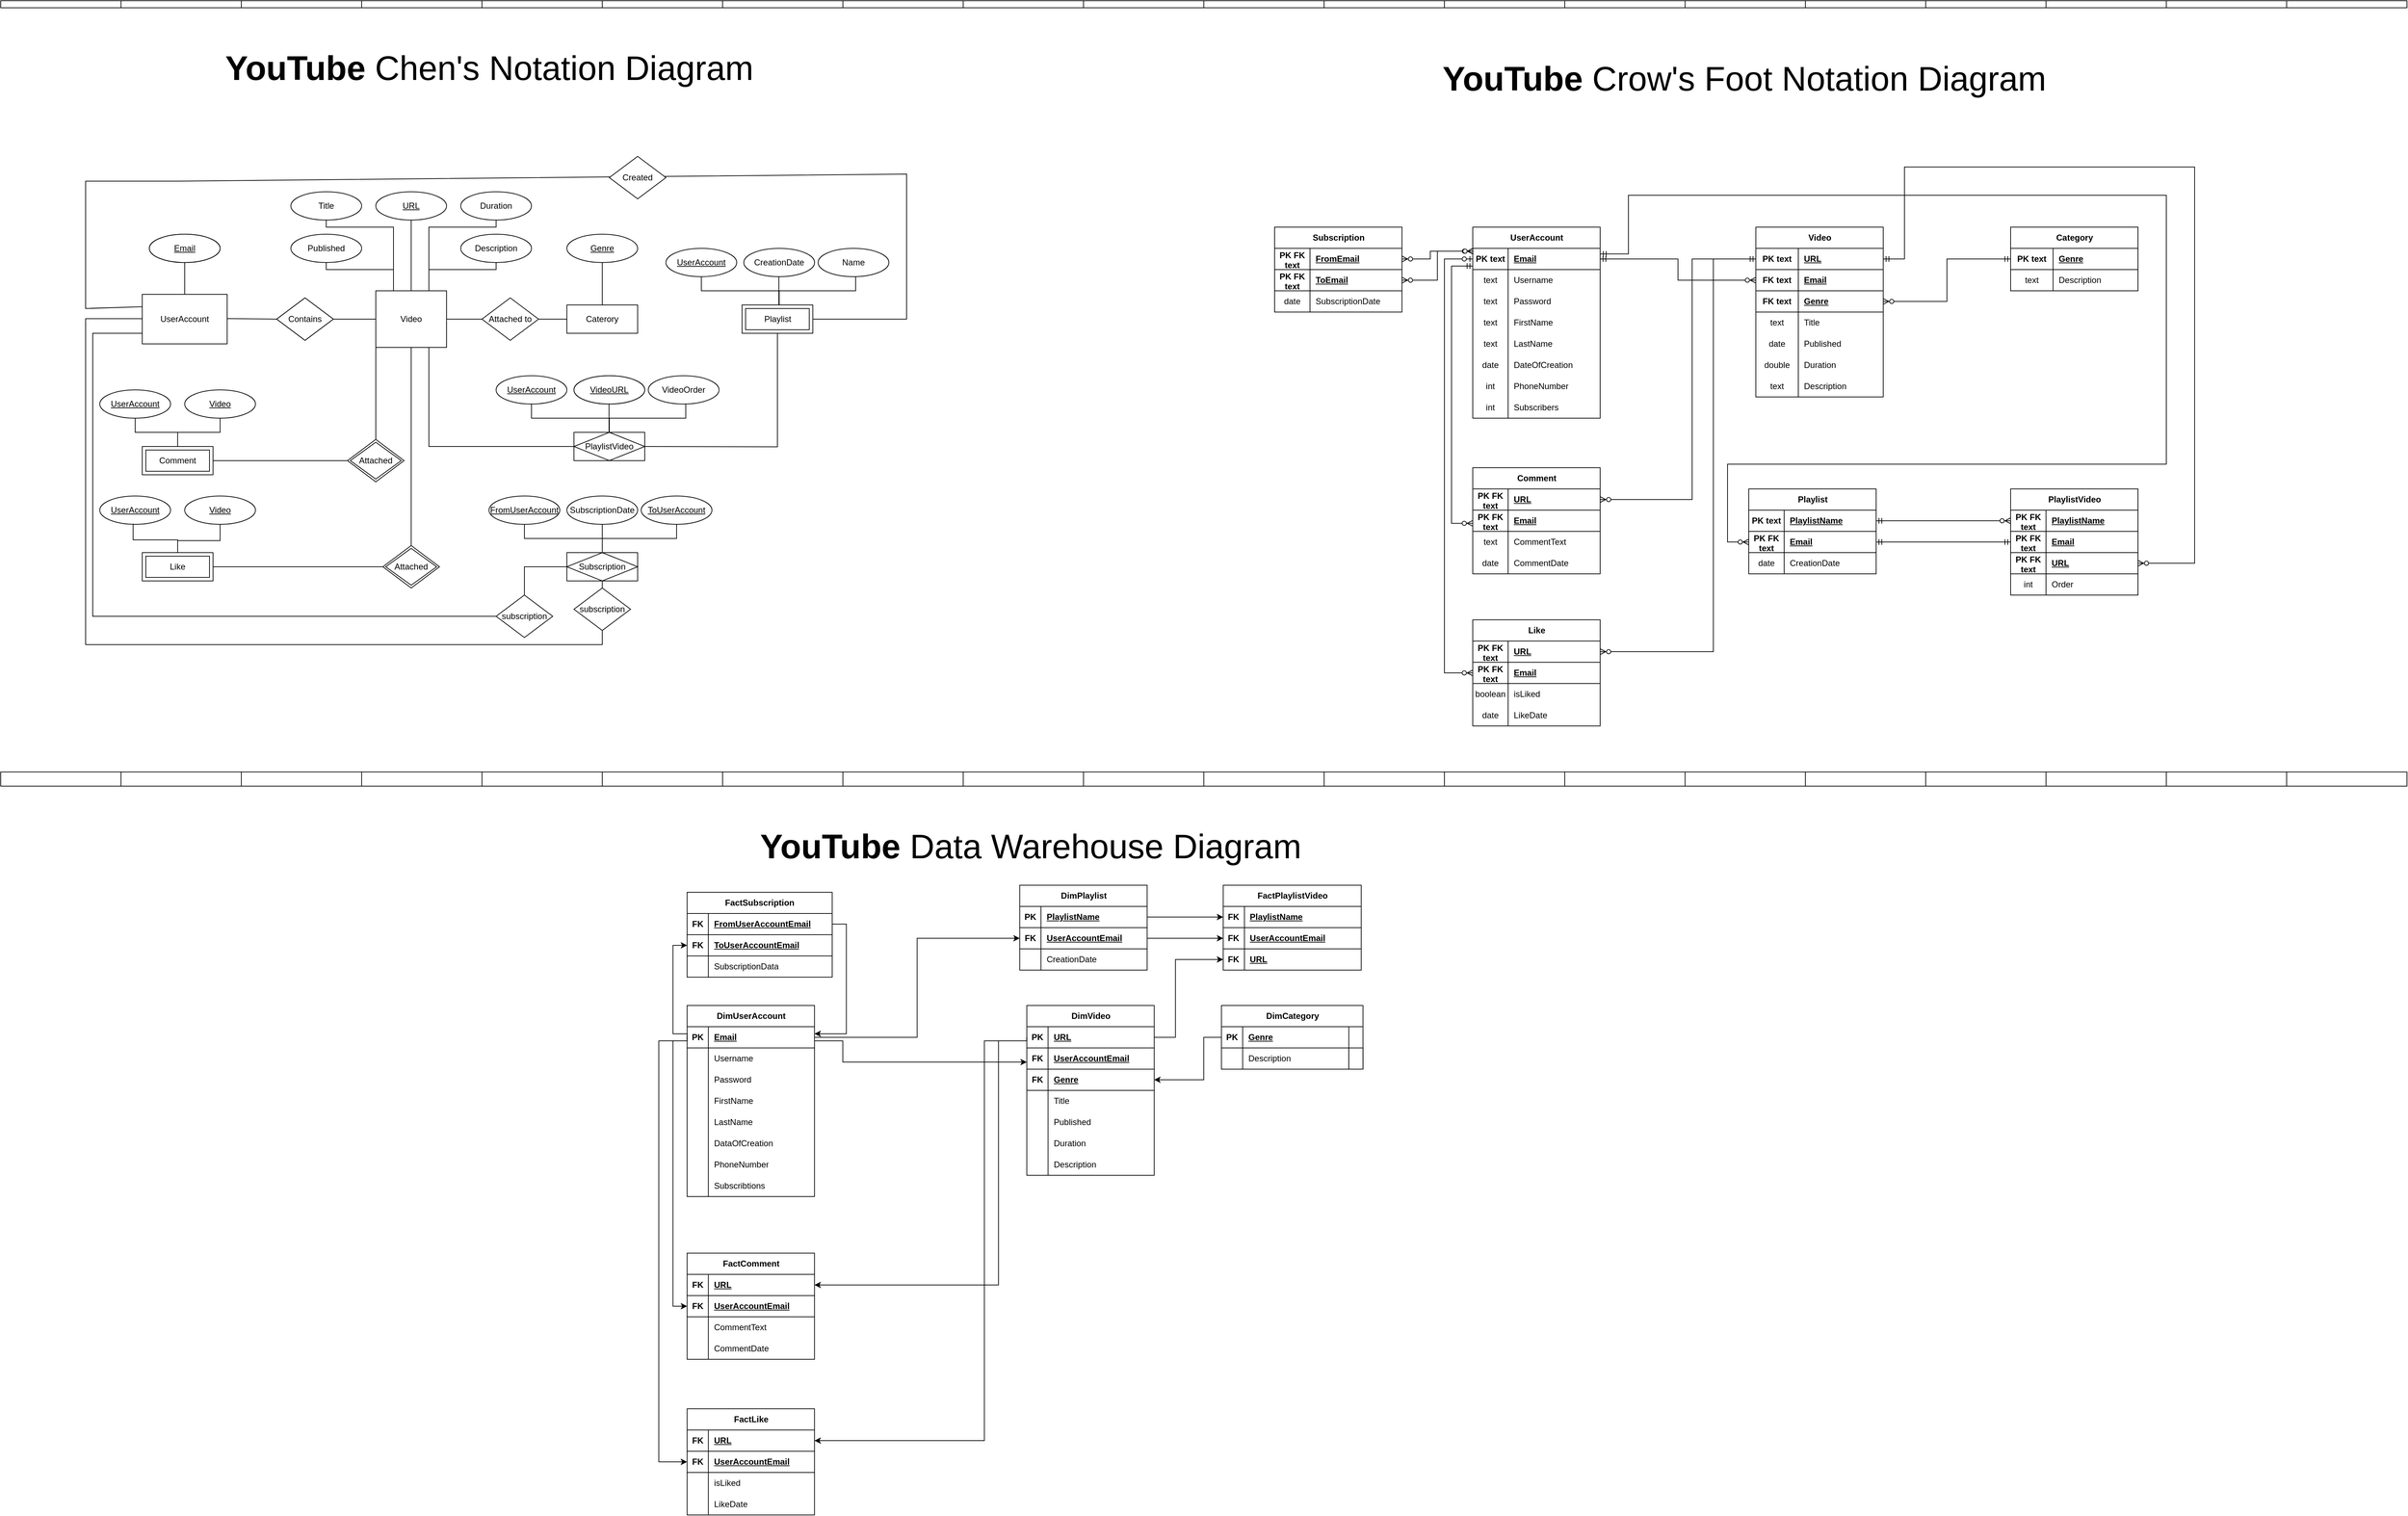 <mxfile version="24.7.17">
  <diagram name="Page-1" id="Hp5d1uW3Ptsz4MA8avKc">
    <mxGraphModel dx="3430" dy="2498" grid="1" gridSize="10" guides="1" tooltips="1" connect="1" arrows="1" fold="1" page="1" pageScale="1" pageWidth="850" pageHeight="1100" math="0" shadow="0">
      <root>
        <mxCell id="0" />
        <mxCell id="1" parent="0" />
        <mxCell id="xpVKkxNU8PtLnsWlY8sR-13" value="Video" style="shape=ext;margin=3;double=1;whiteSpace=wrap;html=1;align=center;" parent="1" vertex="1">
          <mxGeometry x="-320" y="-690" width="100" height="80" as="geometry" />
        </mxCell>
        <mxCell id="xpVKkxNU8PtLnsWlY8sR-17" value="Caterory" style="whiteSpace=wrap;html=1;align=center;" parent="1" vertex="1">
          <mxGeometry x="-50" y="-670" width="100" height="40" as="geometry" />
        </mxCell>
        <mxCell id="xpVKkxNU8PtLnsWlY8sR-18" value="Genre" style="ellipse;whiteSpace=wrap;html=1;align=center;fontStyle=4;" parent="1" vertex="1">
          <mxGeometry x="-50" y="-770" width="100" height="40" as="geometry" />
        </mxCell>
        <mxCell id="xpVKkxNU8PtLnsWlY8sR-20" value="Comment" style="shape=ext;margin=3;double=1;whiteSpace=wrap;html=1;align=center;" parent="1" vertex="1">
          <mxGeometry x="-650" y="-470" width="100" height="40" as="geometry" />
        </mxCell>
        <mxCell id="xpVKkxNU8PtLnsWlY8sR-21" value="UserAccount" style="ellipse;whiteSpace=wrap;html=1;align=center;fontStyle=4;" parent="1" vertex="1">
          <mxGeometry x="-710" y="-550" width="100" height="40" as="geometry" />
        </mxCell>
        <mxCell id="xpVKkxNU8PtLnsWlY8sR-22" value="Video" style="ellipse;whiteSpace=wrap;html=1;align=center;fontStyle=4;" parent="1" vertex="1">
          <mxGeometry x="-590" y="-550" width="100" height="40" as="geometry" />
        </mxCell>
        <mxCell id="xpVKkxNU8PtLnsWlY8sR-27" value="Like" style="shape=ext;margin=3;double=1;whiteSpace=wrap;html=1;align=center;" parent="1" vertex="1">
          <mxGeometry x="-650" y="-320" width="100" height="40" as="geometry" />
        </mxCell>
        <mxCell id="xpVKkxNU8PtLnsWlY8sR-28" value="UserAccount" style="ellipse;whiteSpace=wrap;html=1;align=center;fontStyle=4;" parent="1" vertex="1">
          <mxGeometry x="-710" y="-400" width="100" height="40" as="geometry" />
        </mxCell>
        <mxCell id="xpVKkxNU8PtLnsWlY8sR-29" value="Video" style="ellipse;whiteSpace=wrap;html=1;align=center;fontStyle=4;" parent="1" vertex="1">
          <mxGeometry x="-590" y="-400" width="100" height="40" as="geometry" />
        </mxCell>
        <mxCell id="xpVKkxNU8PtLnsWlY8sR-33" value="FromUserAccount" style="ellipse;whiteSpace=wrap;html=1;align=center;fontStyle=4;" parent="1" vertex="1">
          <mxGeometry x="-160" y="-400" width="100" height="40" as="geometry" />
        </mxCell>
        <mxCell id="xpVKkxNU8PtLnsWlY8sR-34" value="ToUserAccount" style="ellipse;whiteSpace=wrap;html=1;align=center;fontStyle=4;" parent="1" vertex="1">
          <mxGeometry x="55" y="-400" width="100" height="40" as="geometry" />
        </mxCell>
        <mxCell id="xpVKkxNU8PtLnsWlY8sR-35" value="Subscription" style="shape=associativeEntity;whiteSpace=wrap;html=1;align=center;" parent="1" vertex="1">
          <mxGeometry x="-50" y="-320" width="100" height="40" as="geometry" />
        </mxCell>
        <mxCell id="xpVKkxNU8PtLnsWlY8sR-38" value="UserAccount" style="ellipse;whiteSpace=wrap;html=1;align=center;fontStyle=4;" parent="1" vertex="1">
          <mxGeometry x="90" y="-750" width="100" height="40" as="geometry" />
        </mxCell>
        <mxCell id="xpVKkxNU8PtLnsWlY8sR-43" value="Playlist" style="shape=ext;margin=3;double=1;whiteSpace=wrap;html=1;align=center;" parent="1" vertex="1">
          <mxGeometry x="197.5" y="-670" width="100" height="40" as="geometry" />
        </mxCell>
        <mxCell id="xpVKkxNU8PtLnsWlY8sR-132" value="" style="shape=table;startSize=0;container=1;collapsible=0;childLayout=tableLayout;" parent="1" vertex="1">
          <mxGeometry x="-850" y="-1100" width="3400" height="10" as="geometry" />
        </mxCell>
        <mxCell id="xpVKkxNU8PtLnsWlY8sR-133" value="" style="shape=tableRow;horizontal=0;startSize=0;swimlaneHead=0;swimlaneBody=0;strokeColor=inherit;top=0;left=0;bottom=0;right=0;collapsible=0;dropTarget=0;fillColor=none;points=[[0,0.5],[1,0.5]];portConstraint=eastwest;" parent="xpVKkxNU8PtLnsWlY8sR-132" vertex="1">
          <mxGeometry width="3400" height="10" as="geometry" />
        </mxCell>
        <mxCell id="xpVKkxNU8PtLnsWlY8sR-134" value="" style="shape=partialRectangle;html=1;whiteSpace=wrap;connectable=0;strokeColor=inherit;overflow=hidden;fillColor=none;top=0;left=0;bottom=0;right=0;pointerEvents=1;" parent="xpVKkxNU8PtLnsWlY8sR-133" vertex="1">
          <mxGeometry width="170" height="10" as="geometry">
            <mxRectangle width="170" height="10" as="alternateBounds" />
          </mxGeometry>
        </mxCell>
        <mxCell id="xpVKkxNU8PtLnsWlY8sR-135" value="" style="shape=partialRectangle;html=1;whiteSpace=wrap;connectable=0;strokeColor=inherit;overflow=hidden;fillColor=none;top=0;left=0;bottom=0;right=0;pointerEvents=1;" parent="xpVKkxNU8PtLnsWlY8sR-133" vertex="1">
          <mxGeometry x="170" width="170" height="10" as="geometry">
            <mxRectangle width="170" height="10" as="alternateBounds" />
          </mxGeometry>
        </mxCell>
        <mxCell id="xpVKkxNU8PtLnsWlY8sR-136" value="" style="shape=partialRectangle;html=1;whiteSpace=wrap;connectable=0;strokeColor=inherit;overflow=hidden;fillColor=none;top=0;left=0;bottom=0;right=0;pointerEvents=1;" parent="xpVKkxNU8PtLnsWlY8sR-133" vertex="1">
          <mxGeometry x="340" width="170" height="10" as="geometry">
            <mxRectangle width="170" height="10" as="alternateBounds" />
          </mxGeometry>
        </mxCell>
        <mxCell id="xpVKkxNU8PtLnsWlY8sR-137" value="" style="shape=partialRectangle;html=1;whiteSpace=wrap;connectable=0;strokeColor=inherit;overflow=hidden;fillColor=none;top=0;left=0;bottom=0;right=0;pointerEvents=1;" parent="xpVKkxNU8PtLnsWlY8sR-133" vertex="1">
          <mxGeometry x="510" width="170" height="10" as="geometry">
            <mxRectangle width="170" height="10" as="alternateBounds" />
          </mxGeometry>
        </mxCell>
        <mxCell id="xpVKkxNU8PtLnsWlY8sR-138" value="" style="shape=partialRectangle;html=1;whiteSpace=wrap;connectable=0;strokeColor=inherit;overflow=hidden;fillColor=none;top=0;left=0;bottom=0;right=0;pointerEvents=1;" parent="xpVKkxNU8PtLnsWlY8sR-133" vertex="1">
          <mxGeometry x="680" width="170" height="10" as="geometry">
            <mxRectangle width="170" height="10" as="alternateBounds" />
          </mxGeometry>
        </mxCell>
        <mxCell id="xpVKkxNU8PtLnsWlY8sR-139" value="" style="shape=partialRectangle;html=1;whiteSpace=wrap;connectable=0;strokeColor=inherit;overflow=hidden;fillColor=none;top=0;left=0;bottom=0;right=0;pointerEvents=1;" parent="xpVKkxNU8PtLnsWlY8sR-133" vertex="1">
          <mxGeometry x="850" width="170" height="10" as="geometry">
            <mxRectangle width="170" height="10" as="alternateBounds" />
          </mxGeometry>
        </mxCell>
        <mxCell id="xpVKkxNU8PtLnsWlY8sR-140" value="" style="shape=partialRectangle;html=1;whiteSpace=wrap;connectable=0;strokeColor=inherit;overflow=hidden;fillColor=none;top=0;left=0;bottom=0;right=0;pointerEvents=1;" parent="xpVKkxNU8PtLnsWlY8sR-133" vertex="1">
          <mxGeometry x="1020" width="170" height="10" as="geometry">
            <mxRectangle width="170" height="10" as="alternateBounds" />
          </mxGeometry>
        </mxCell>
        <mxCell id="xpVKkxNU8PtLnsWlY8sR-141" value="" style="shape=partialRectangle;html=1;whiteSpace=wrap;connectable=0;strokeColor=inherit;overflow=hidden;fillColor=none;top=0;left=0;bottom=0;right=0;pointerEvents=1;" parent="xpVKkxNU8PtLnsWlY8sR-133" vertex="1">
          <mxGeometry x="1190" width="170" height="10" as="geometry">
            <mxRectangle width="170" height="10" as="alternateBounds" />
          </mxGeometry>
        </mxCell>
        <mxCell id="xpVKkxNU8PtLnsWlY8sR-142" value="" style="shape=partialRectangle;html=1;whiteSpace=wrap;connectable=0;strokeColor=inherit;overflow=hidden;fillColor=none;top=0;left=0;bottom=0;right=0;pointerEvents=1;" parent="xpVKkxNU8PtLnsWlY8sR-133" vertex="1">
          <mxGeometry x="1360" width="170" height="10" as="geometry">
            <mxRectangle width="170" height="10" as="alternateBounds" />
          </mxGeometry>
        </mxCell>
        <mxCell id="xpVKkxNU8PtLnsWlY8sR-143" value="" style="shape=partialRectangle;html=1;whiteSpace=wrap;connectable=0;strokeColor=inherit;overflow=hidden;fillColor=none;top=0;left=0;bottom=0;right=0;pointerEvents=1;" parent="xpVKkxNU8PtLnsWlY8sR-133" vertex="1">
          <mxGeometry x="1530" width="170" height="10" as="geometry">
            <mxRectangle width="170" height="10" as="alternateBounds" />
          </mxGeometry>
        </mxCell>
        <mxCell id="xpVKkxNU8PtLnsWlY8sR-144" value="" style="shape=partialRectangle;html=1;whiteSpace=wrap;connectable=0;strokeColor=inherit;overflow=hidden;fillColor=none;top=0;left=0;bottom=0;right=0;pointerEvents=1;" parent="xpVKkxNU8PtLnsWlY8sR-133" vertex="1">
          <mxGeometry x="1700" width="170" height="10" as="geometry">
            <mxRectangle width="170" height="10" as="alternateBounds" />
          </mxGeometry>
        </mxCell>
        <mxCell id="xpVKkxNU8PtLnsWlY8sR-145" value="" style="shape=partialRectangle;html=1;whiteSpace=wrap;connectable=0;strokeColor=inherit;overflow=hidden;fillColor=none;top=0;left=0;bottom=0;right=0;pointerEvents=1;" parent="xpVKkxNU8PtLnsWlY8sR-133" vertex="1">
          <mxGeometry x="1870" width="170" height="10" as="geometry">
            <mxRectangle width="170" height="10" as="alternateBounds" />
          </mxGeometry>
        </mxCell>
        <mxCell id="xpVKkxNU8PtLnsWlY8sR-146" value="" style="shape=partialRectangle;html=1;whiteSpace=wrap;connectable=0;strokeColor=inherit;overflow=hidden;fillColor=none;top=0;left=0;bottom=0;right=0;pointerEvents=1;" parent="xpVKkxNU8PtLnsWlY8sR-133" vertex="1">
          <mxGeometry x="2040" width="170" height="10" as="geometry">
            <mxRectangle width="170" height="10" as="alternateBounds" />
          </mxGeometry>
        </mxCell>
        <mxCell id="xpVKkxNU8PtLnsWlY8sR-147" value="" style="shape=partialRectangle;html=1;whiteSpace=wrap;connectable=0;strokeColor=inherit;overflow=hidden;fillColor=none;top=0;left=0;bottom=0;right=0;pointerEvents=1;" parent="xpVKkxNU8PtLnsWlY8sR-133" vertex="1">
          <mxGeometry x="2210" width="170" height="10" as="geometry">
            <mxRectangle width="170" height="10" as="alternateBounds" />
          </mxGeometry>
        </mxCell>
        <mxCell id="xpVKkxNU8PtLnsWlY8sR-148" value="" style="shape=partialRectangle;html=1;whiteSpace=wrap;connectable=0;strokeColor=inherit;overflow=hidden;fillColor=none;top=0;left=0;bottom=0;right=0;pointerEvents=1;" parent="xpVKkxNU8PtLnsWlY8sR-133" vertex="1">
          <mxGeometry x="2380" width="170" height="10" as="geometry">
            <mxRectangle width="170" height="10" as="alternateBounds" />
          </mxGeometry>
        </mxCell>
        <mxCell id="xpVKkxNU8PtLnsWlY8sR-149" value="" style="shape=partialRectangle;html=1;whiteSpace=wrap;connectable=0;strokeColor=inherit;overflow=hidden;fillColor=none;top=0;left=0;bottom=0;right=0;pointerEvents=1;" parent="xpVKkxNU8PtLnsWlY8sR-133" vertex="1">
          <mxGeometry x="2550" width="170" height="10" as="geometry">
            <mxRectangle width="170" height="10" as="alternateBounds" />
          </mxGeometry>
        </mxCell>
        <mxCell id="xpVKkxNU8PtLnsWlY8sR-150" value="" style="shape=partialRectangle;html=1;whiteSpace=wrap;connectable=0;strokeColor=inherit;overflow=hidden;fillColor=none;top=0;left=0;bottom=0;right=0;pointerEvents=1;" parent="xpVKkxNU8PtLnsWlY8sR-133" vertex="1">
          <mxGeometry x="2720" width="170" height="10" as="geometry">
            <mxRectangle width="170" height="10" as="alternateBounds" />
          </mxGeometry>
        </mxCell>
        <mxCell id="xpVKkxNU8PtLnsWlY8sR-151" value="" style="shape=partialRectangle;html=1;whiteSpace=wrap;connectable=0;strokeColor=inherit;overflow=hidden;fillColor=none;top=0;left=0;bottom=0;right=0;pointerEvents=1;" parent="xpVKkxNU8PtLnsWlY8sR-133" vertex="1">
          <mxGeometry x="2890" width="170" height="10" as="geometry">
            <mxRectangle width="170" height="10" as="alternateBounds" />
          </mxGeometry>
        </mxCell>
        <mxCell id="xpVKkxNU8PtLnsWlY8sR-152" value="" style="shape=partialRectangle;html=1;whiteSpace=wrap;connectable=0;strokeColor=inherit;overflow=hidden;fillColor=none;top=0;left=0;bottom=0;right=0;pointerEvents=1;" parent="xpVKkxNU8PtLnsWlY8sR-133" vertex="1">
          <mxGeometry x="3060" width="170" height="10" as="geometry">
            <mxRectangle width="170" height="10" as="alternateBounds" />
          </mxGeometry>
        </mxCell>
        <mxCell id="xpVKkxNU8PtLnsWlY8sR-153" value="" style="shape=partialRectangle;html=1;whiteSpace=wrap;connectable=0;strokeColor=inherit;overflow=hidden;fillColor=none;top=0;left=0;bottom=0;right=0;pointerEvents=1;" parent="xpVKkxNU8PtLnsWlY8sR-133" vertex="1">
          <mxGeometry x="3230" width="170" height="10" as="geometry">
            <mxRectangle width="170" height="10" as="alternateBounds" />
          </mxGeometry>
        </mxCell>
        <mxCell id="xpVKkxNU8PtLnsWlY8sR-173" value="UserAccount" style="shape=associativeEntity;whiteSpace=wrap;html=1;align=center;" parent="1" vertex="1">
          <mxGeometry x="-650" y="-685" width="120" height="70" as="geometry" />
        </mxCell>
        <mxCell id="xpVKkxNU8PtLnsWlY8sR-178" value="Email" style="ellipse;shape=doubleEllipse;margin=3;whiteSpace=wrap;html=1;align=center;" parent="1" vertex="1">
          <mxGeometry x="-640" y="-770" width="100" height="40" as="geometry" />
        </mxCell>
        <mxCell id="xpVKkxNU8PtLnsWlY8sR-180" value="" style="endArrow=none;html=1;rounded=0;entryX=0.5;entryY=0;entryDx=0;entryDy=0;exitX=0.5;exitY=1;exitDx=0;exitDy=0;" parent="1" source="xpVKkxNU8PtLnsWlY8sR-178" target="xpVKkxNU8PtLnsWlY8sR-173" edge="1">
          <mxGeometry relative="1" as="geometry">
            <mxPoint x="-660" y="-800" as="sourcePoint" />
            <mxPoint x="-500" y="-800" as="targetPoint" />
          </mxGeometry>
        </mxCell>
        <mxCell id="xpVKkxNU8PtLnsWlY8sR-182" value="" style="endArrow=none;html=1;rounded=0;entryX=0;entryY=1;entryDx=0;entryDy=0;exitX=0.5;exitY=0;exitDx=0;exitDy=0;" parent="1" source="xpVKkxNU8PtLnsWlY8sR-208" target="xpVKkxNU8PtLnsWlY8sR-13" edge="1">
          <mxGeometry relative="1" as="geometry">
            <mxPoint x="-320" y="-490" as="sourcePoint" />
            <mxPoint x="-300" y="-609" as="targetPoint" />
            <Array as="points" />
          </mxGeometry>
        </mxCell>
        <mxCell id="xpVKkxNU8PtLnsWlY8sR-184" value="" style="endArrow=none;html=1;rounded=0;exitX=1;exitY=0.5;exitDx=0;exitDy=0;entryX=0;entryY=0.5;entryDx=0;entryDy=0;" parent="1" source="xpVKkxNU8PtLnsWlY8sR-20" target="xpVKkxNU8PtLnsWlY8sR-208" edge="1">
          <mxGeometry relative="1" as="geometry">
            <mxPoint x="-550" y="-450" as="sourcePoint" />
            <mxPoint x="-410" y="-450" as="targetPoint" />
            <Array as="points" />
          </mxGeometry>
        </mxCell>
        <mxCell id="xpVKkxNU8PtLnsWlY8sR-186" value="" style="endArrow=none;html=1;rounded=0;exitX=1;exitY=0.5;exitDx=0;exitDy=0;" parent="1" source="xpVKkxNU8PtLnsWlY8sR-27" target="xpVKkxNU8PtLnsWlY8sR-209" edge="1">
          <mxGeometry relative="1" as="geometry">
            <mxPoint x="-550" y="-300" as="sourcePoint" />
            <mxPoint x="-340" y="-300" as="targetPoint" />
          </mxGeometry>
        </mxCell>
        <mxCell id="xpVKkxNU8PtLnsWlY8sR-187" value="" style="endArrow=none;html=1;rounded=0;exitX=0.5;exitY=1;exitDx=0;exitDy=0;entryX=0.5;entryY=0;entryDx=0;entryDy=0;" parent="1" source="xpVKkxNU8PtLnsWlY8sR-13" target="xpVKkxNU8PtLnsWlY8sR-209" edge="1">
          <mxGeometry relative="1" as="geometry">
            <mxPoint x="-460" y="-360" as="sourcePoint" />
            <mxPoint x="-270" y="-350" as="targetPoint" />
          </mxGeometry>
        </mxCell>
        <mxCell id="xpVKkxNU8PtLnsWlY8sR-188" value="URL" style="ellipse;whiteSpace=wrap;html=1;align=center;fontStyle=4;" parent="1" vertex="1">
          <mxGeometry x="-320" y="-830" width="100" height="40" as="geometry" />
        </mxCell>
        <mxCell id="xpVKkxNU8PtLnsWlY8sR-189" value="" style="endArrow=none;html=1;rounded=0;exitX=0.5;exitY=1;exitDx=0;exitDy=0;entryX=0.5;entryY=0;entryDx=0;entryDy=0;" parent="1" source="xpVKkxNU8PtLnsWlY8sR-188" target="xpVKkxNU8PtLnsWlY8sR-13" edge="1">
          <mxGeometry relative="1" as="geometry">
            <mxPoint x="-370" y="-840" as="sourcePoint" />
            <mxPoint x="-267" y="-700" as="targetPoint" />
          </mxGeometry>
        </mxCell>
        <mxCell id="xpVKkxNU8PtLnsWlY8sR-191" value="Title" style="ellipse;whiteSpace=wrap;html=1;align=center;" parent="1" vertex="1">
          <mxGeometry x="-440" y="-830" width="100" height="40" as="geometry" />
        </mxCell>
        <mxCell id="xpVKkxNU8PtLnsWlY8sR-193" value="Published" style="ellipse;whiteSpace=wrap;html=1;align=center;" parent="1" vertex="1">
          <mxGeometry x="-440" y="-770" width="100" height="40" as="geometry" />
        </mxCell>
        <mxCell id="xpVKkxNU8PtLnsWlY8sR-196" value="" style="endArrow=none;html=1;rounded=0;exitX=0.5;exitY=1;exitDx=0;exitDy=0;entryX=0.25;entryY=0;entryDx=0;entryDy=0;" parent="1" source="xpVKkxNU8PtLnsWlY8sR-191" target="xpVKkxNU8PtLnsWlY8sR-13" edge="1">
          <mxGeometry relative="1" as="geometry">
            <mxPoint x="-380" y="-740" as="sourcePoint" />
            <mxPoint x="-220" y="-740" as="targetPoint" />
            <Array as="points">
              <mxPoint x="-390" y="-780" />
              <mxPoint x="-295" y="-780" />
            </Array>
          </mxGeometry>
        </mxCell>
        <mxCell id="xpVKkxNU8PtLnsWlY8sR-197" value="" style="endArrow=none;html=1;rounded=0;exitX=0.5;exitY=1;exitDx=0;exitDy=0;entryX=0.25;entryY=0;entryDx=0;entryDy=0;" parent="1" source="xpVKkxNU8PtLnsWlY8sR-193" target="xpVKkxNU8PtLnsWlY8sR-13" edge="1">
          <mxGeometry relative="1" as="geometry">
            <mxPoint x="-460" y="-710" as="sourcePoint" />
            <mxPoint x="-300" y="-710" as="targetPoint" />
            <Array as="points">
              <mxPoint x="-390" y="-720" />
              <mxPoint x="-295" y="-720" />
            </Array>
          </mxGeometry>
        </mxCell>
        <mxCell id="xpVKkxNU8PtLnsWlY8sR-198" value="" style="endArrow=none;html=1;rounded=0;exitX=0.75;exitY=0;exitDx=0;exitDy=0;entryX=0.5;entryY=1;entryDx=0;entryDy=0;" parent="1" source="xpVKkxNU8PtLnsWlY8sR-212" target="xpVKkxNU8PtLnsWlY8sR-211" edge="1">
          <mxGeometry relative="1" as="geometry">
            <mxPoint x="-240" y="-690" as="sourcePoint" />
            <mxPoint x="-130" y="-720" as="targetPoint" />
            <Array as="points">
              <mxPoint x="-245" y="-720" />
              <mxPoint x="-150" y="-720" />
            </Array>
          </mxGeometry>
        </mxCell>
        <mxCell id="xpVKkxNU8PtLnsWlY8sR-199" value="" style="endArrow=none;html=1;rounded=0;exitX=0.5;exitY=0;exitDx=0;exitDy=0;entryX=0.5;entryY=1;entryDx=0;entryDy=0;" parent="1" source="xpVKkxNU8PtLnsWlY8sR-17" target="xpVKkxNU8PtLnsWlY8sR-18" edge="1">
          <mxGeometry relative="1" as="geometry">
            <mxPoint x="20" y="-690" as="sourcePoint" />
            <mxPoint x="180" y="-690" as="targetPoint" />
          </mxGeometry>
        </mxCell>
        <mxCell id="xpVKkxNU8PtLnsWlY8sR-200" value="" style="endArrow=none;html=1;rounded=0;exitX=1;exitY=0.5;exitDx=0;exitDy=0;entryX=0;entryY=0.5;entryDx=0;entryDy=0;" parent="1" source="xpVKkxNU8PtLnsWlY8sR-13" target="xpVKkxNU8PtLnsWlY8sR-17" edge="1">
          <mxGeometry relative="1" as="geometry">
            <mxPoint x="-220" y="-650" as="sourcePoint" />
            <mxPoint x="-60" y="-650" as="targetPoint" />
          </mxGeometry>
        </mxCell>
        <mxCell id="xpVKkxNU8PtLnsWlY8sR-202" value="Contains" style="shape=rhombus;double=1;perimeter=rhombusPerimeter;whiteSpace=wrap;html=1;align=center;" parent="1" vertex="1">
          <mxGeometry x="-460" y="-680" width="80" height="60" as="geometry" />
        </mxCell>
        <mxCell id="xpVKkxNU8PtLnsWlY8sR-204" value="Attached to" style="shape=rhombus;perimeter=rhombusPerimeter;whiteSpace=wrap;html=1;align=center;" parent="1" vertex="1">
          <mxGeometry x="-170" y="-680" width="80" height="60" as="geometry" />
        </mxCell>
        <mxCell id="xpVKkxNU8PtLnsWlY8sR-208" value="Attached" style="shape=rhombus;double=1;perimeter=rhombusPerimeter;whiteSpace=wrap;html=1;align=center;" parent="1" vertex="1">
          <mxGeometry x="-360" y="-480" width="80" height="60" as="geometry" />
        </mxCell>
        <mxCell id="xpVKkxNU8PtLnsWlY8sR-209" value="Attached" style="shape=rhombus;double=1;perimeter=rhombusPerimeter;whiteSpace=wrap;html=1;align=center;" parent="1" vertex="1">
          <mxGeometry x="-310" y="-330" width="80" height="60" as="geometry" />
        </mxCell>
        <mxCell id="xpVKkxNU8PtLnsWlY8sR-211" value="Description" style="ellipse;whiteSpace=wrap;html=1;align=center;" parent="1" vertex="1">
          <mxGeometry x="-200" y="-770" width="100" height="40" as="geometry" />
        </mxCell>
        <mxCell id="xpVKkxNU8PtLnsWlY8sR-212" value="Video" style="whiteSpace=wrap;html=1;align=center;" parent="1" vertex="1">
          <mxGeometry x="-320" y="-690" width="100" height="80" as="geometry" />
        </mxCell>
        <mxCell id="xpVKkxNU8PtLnsWlY8sR-213" value="Duration" style="ellipse;whiteSpace=wrap;html=1;align=center;" parent="1" vertex="1">
          <mxGeometry x="-200" y="-830" width="100" height="40" as="geometry" />
        </mxCell>
        <mxCell id="xpVKkxNU8PtLnsWlY8sR-214" value="" style="endArrow=none;html=1;rounded=0;exitX=0.5;exitY=1;exitDx=0;exitDy=0;entryX=0.25;entryY=0;entryDx=0;entryDy=0;" parent="1" source="xpVKkxNU8PtLnsWlY8sR-213" edge="1">
          <mxGeometry relative="1" as="geometry">
            <mxPoint x="-340" y="-790" as="sourcePoint" />
            <mxPoint x="-245" y="-690" as="targetPoint" />
            <Array as="points">
              <mxPoint x="-150" y="-780" />
              <mxPoint x="-245" y="-780" />
            </Array>
          </mxGeometry>
        </mxCell>
        <mxCell id="xpVKkxNU8PtLnsWlY8sR-216" value="SubscriptionDate" style="ellipse;whiteSpace=wrap;html=1;align=center;" parent="1" vertex="1">
          <mxGeometry x="-50" y="-400" width="100" height="40" as="geometry" />
        </mxCell>
        <mxCell id="xpVKkxNU8PtLnsWlY8sR-217" value="" style="endArrow=none;html=1;rounded=0;exitX=0.5;exitY=1;exitDx=0;exitDy=0;entryX=0.5;entryY=0;entryDx=0;entryDy=0;" parent="1" source="xpVKkxNU8PtLnsWlY8sR-33" target="xpVKkxNU8PtLnsWlY8sR-35" edge="1">
          <mxGeometry relative="1" as="geometry">
            <mxPoint x="-70" y="-340" as="sourcePoint" />
            <mxPoint x="90" y="-340" as="targetPoint" />
            <Array as="points">
              <mxPoint x="-110" y="-340" />
              <mxPoint y="-340" />
            </Array>
          </mxGeometry>
        </mxCell>
        <mxCell id="xpVKkxNU8PtLnsWlY8sR-218" value="" style="endArrow=none;html=1;rounded=0;entryX=0.5;entryY=1;entryDx=0;entryDy=0;exitX=0.5;exitY=0;exitDx=0;exitDy=0;" parent="1" source="xpVKkxNU8PtLnsWlY8sR-35" target="xpVKkxNU8PtLnsWlY8sR-34" edge="1">
          <mxGeometry relative="1" as="geometry">
            <mxPoint x="10" y="-340" as="sourcePoint" />
            <mxPoint x="170" y="-340" as="targetPoint" />
            <Array as="points">
              <mxPoint y="-340" />
              <mxPoint x="105" y="-340" />
            </Array>
          </mxGeometry>
        </mxCell>
        <mxCell id="xpVKkxNU8PtLnsWlY8sR-219" value="" style="endArrow=none;html=1;rounded=0;exitX=0.5;exitY=1;exitDx=0;exitDy=0;entryX=0.5;entryY=0;entryDx=0;entryDy=0;" parent="1" source="xpVKkxNU8PtLnsWlY8sR-216" target="xpVKkxNU8PtLnsWlY8sR-35" edge="1">
          <mxGeometry relative="1" as="geometry">
            <mxPoint x="-240" y="-330" as="sourcePoint" />
            <mxPoint x="-80" y="-330" as="targetPoint" />
          </mxGeometry>
        </mxCell>
        <mxCell id="xpVKkxNU8PtLnsWlY8sR-226" value="Name" style="ellipse;whiteSpace=wrap;html=1;align=center;" parent="1" vertex="1">
          <mxGeometry x="305" y="-750" width="100" height="40" as="geometry" />
        </mxCell>
        <mxCell id="xpVKkxNU8PtLnsWlY8sR-228" value="" style="endArrow=none;html=1;rounded=0;entryX=0.5;entryY=1;entryDx=0;entryDy=0;" parent="1" edge="1">
          <mxGeometry relative="1" as="geometry">
            <mxPoint x="250" y="-670" as="sourcePoint" />
            <mxPoint x="358" y="-710" as="targetPoint" />
            <Array as="points">
              <mxPoint x="250" y="-690" />
              <mxPoint x="325.5" y="-690" />
              <mxPoint x="358" y="-690" />
            </Array>
          </mxGeometry>
        </mxCell>
        <mxCell id="xpVKkxNU8PtLnsWlY8sR-229" value="" style="endArrow=none;html=1;rounded=0;exitX=0.5;exitY=1;exitDx=0;exitDy=0;entryX=0.5;entryY=0;entryDx=0;entryDy=0;" parent="1" edge="1">
          <mxGeometry relative="1" as="geometry">
            <mxPoint x="140" y="-710" as="sourcePoint" />
            <mxPoint x="250" y="-670" as="targetPoint" />
            <Array as="points">
              <mxPoint x="140" y="-690" />
              <mxPoint x="250" y="-690" />
            </Array>
          </mxGeometry>
        </mxCell>
        <mxCell id="xpVKkxNU8PtLnsWlY8sR-230" value="" style="endArrow=none;html=1;rounded=0;exitX=0.5;exitY=1;exitDx=0;exitDy=0;entryX=0.5;entryY=0;entryDx=0;entryDy=0;" parent="1" edge="1">
          <mxGeometry relative="1" as="geometry">
            <mxPoint x="249.55" y="-710" as="sourcePoint" />
            <mxPoint x="249.55" y="-670" as="targetPoint" />
          </mxGeometry>
        </mxCell>
        <mxCell id="xpVKkxNU8PtLnsWlY8sR-231" value="CreationDate" style="ellipse;whiteSpace=wrap;html=1;align=center;" parent="1" vertex="1">
          <mxGeometry x="200" y="-750" width="100" height="40" as="geometry" />
        </mxCell>
        <mxCell id="xpVKkxNU8PtLnsWlY8sR-232" value="PlaylistVideo" style="shape=associativeEntity;whiteSpace=wrap;html=1;align=center;" parent="1" vertex="1">
          <mxGeometry x="-40" y="-490" width="100" height="40" as="geometry" />
        </mxCell>
        <mxCell id="xpVKkxNU8PtLnsWlY8sR-242" value="Email" style="ellipse;whiteSpace=wrap;html=1;align=center;fontStyle=4;" parent="1" vertex="1">
          <mxGeometry x="-640" y="-770" width="100" height="40" as="geometry" />
        </mxCell>
        <mxCell id="xpVKkxNU8PtLnsWlY8sR-243" value="UserAccount" style="ellipse;whiteSpace=wrap;html=1;align=center;fontStyle=4;" parent="1" vertex="1">
          <mxGeometry x="-150" y="-570" width="100" height="40" as="geometry" />
        </mxCell>
        <mxCell id="xpVKkxNU8PtLnsWlY8sR-244" value="VideoOrder" style="ellipse;whiteSpace=wrap;html=1;align=center;" parent="1" vertex="1">
          <mxGeometry x="65" y="-570" width="100" height="40" as="geometry" />
        </mxCell>
        <mxCell id="xpVKkxNU8PtLnsWlY8sR-245" value="" style="endArrow=none;html=1;rounded=0;entryX=0.5;entryY=1;entryDx=0;entryDy=0;" parent="1" edge="1">
          <mxGeometry relative="1" as="geometry">
            <mxPoint x="10" y="-490" as="sourcePoint" />
            <mxPoint x="118" y="-530" as="targetPoint" />
            <Array as="points">
              <mxPoint x="10" y="-510" />
              <mxPoint x="85.5" y="-510" />
              <mxPoint x="118" y="-510" />
            </Array>
          </mxGeometry>
        </mxCell>
        <mxCell id="xpVKkxNU8PtLnsWlY8sR-246" value="" style="endArrow=none;html=1;rounded=0;exitX=0.5;exitY=1;exitDx=0;exitDy=0;entryX=0.5;entryY=0;entryDx=0;entryDy=0;" parent="1" edge="1">
          <mxGeometry relative="1" as="geometry">
            <mxPoint x="-100" y="-530" as="sourcePoint" />
            <mxPoint x="10" y="-490" as="targetPoint" />
            <Array as="points">
              <mxPoint x="-100" y="-510" />
              <mxPoint x="10" y="-510" />
            </Array>
          </mxGeometry>
        </mxCell>
        <mxCell id="xpVKkxNU8PtLnsWlY8sR-247" value="" style="endArrow=none;html=1;rounded=0;exitX=0.5;exitY=1;exitDx=0;exitDy=0;entryX=0.5;entryY=0;entryDx=0;entryDy=0;" parent="1" edge="1">
          <mxGeometry relative="1" as="geometry">
            <mxPoint x="9.55" y="-530" as="sourcePoint" />
            <mxPoint x="9.55" y="-490" as="targetPoint" />
          </mxGeometry>
        </mxCell>
        <mxCell id="xpVKkxNU8PtLnsWlY8sR-248" value="CreationDate" style="ellipse;whiteSpace=wrap;html=1;align=center;" parent="1" vertex="1">
          <mxGeometry x="-40" y="-570" width="100" height="40" as="geometry" />
        </mxCell>
        <mxCell id="xpVKkxNU8PtLnsWlY8sR-249" value="VideoURL" style="ellipse;whiteSpace=wrap;html=1;align=center;fontStyle=4;" parent="1" vertex="1">
          <mxGeometry x="-40" y="-570" width="100" height="40" as="geometry" />
        </mxCell>
        <mxCell id="xpVKkxNU8PtLnsWlY8sR-258" value="" style="endArrow=none;html=1;rounded=0;exitX=1;exitY=0.5;exitDx=0;exitDy=0;entryX=0;entryY=0.25;entryDx=0;entryDy=0;" parent="1" source="xpVKkxNU8PtLnsWlY8sR-43" target="QSHdrZAPcqocFxPk3kdq-1" edge="1">
          <mxGeometry relative="1" as="geometry">
            <mxPoint x="327.5" y="-855" as="sourcePoint" />
            <mxPoint x="-858.431" y="-755" as="targetPoint" />
            <Array as="points">
              <mxPoint x="430" y="-650" />
              <mxPoint x="430" y="-855" />
              <mxPoint x="-600" y="-845" />
              <mxPoint x="-730" y="-845" />
              <mxPoint x="-730" y="-665" />
            </Array>
          </mxGeometry>
        </mxCell>
        <mxCell id="xpVKkxNU8PtLnsWlY8sR-259" value="Created" style="shape=rhombus;perimeter=rhombusPerimeter;whiteSpace=wrap;html=1;align=center;" parent="1" vertex="1">
          <mxGeometry x="10" y="-880" width="80" height="60" as="geometry" />
        </mxCell>
        <mxCell id="xpVKkxNU8PtLnsWlY8sR-260" value="&lt;font style=&quot;font-size: 48px;&quot;&gt;&lt;b&gt;YouTube&lt;/b&gt; Chen&#39;s Notation Diagram&lt;/font&gt;" style="text;html=1;align=center;verticalAlign=middle;resizable=0;points=[];autosize=1;strokeColor=none;fillColor=none;" parent="1" vertex="1">
          <mxGeometry x="-545" y="-1040" width="770" height="70" as="geometry" />
        </mxCell>
        <mxCell id="xpVKkxNU8PtLnsWlY8sR-261" value="UserAccount" style="shape=table;startSize=30;container=1;collapsible=1;childLayout=tableLayout;fixedRows=1;rowLines=0;fontStyle=1;align=center;resizeLast=1;html=1;" parent="1" vertex="1">
          <mxGeometry x="1230" y="-780" width="180" height="270" as="geometry" />
        </mxCell>
        <mxCell id="xpVKkxNU8PtLnsWlY8sR-262" value="" style="shape=tableRow;horizontal=0;startSize=0;swimlaneHead=0;swimlaneBody=0;fillColor=none;collapsible=0;dropTarget=0;points=[[0,0.5],[1,0.5]];portConstraint=eastwest;top=0;left=0;right=0;bottom=1;" parent="xpVKkxNU8PtLnsWlY8sR-261" vertex="1">
          <mxGeometry y="30" width="180" height="30" as="geometry" />
        </mxCell>
        <mxCell id="xpVKkxNU8PtLnsWlY8sR-263" value="PK text" style="shape=partialRectangle;connectable=0;fillColor=none;top=0;left=0;bottom=0;right=0;fontStyle=1;overflow=hidden;whiteSpace=wrap;html=1;" parent="xpVKkxNU8PtLnsWlY8sR-262" vertex="1">
          <mxGeometry width="50.0" height="30" as="geometry">
            <mxRectangle width="50.0" height="30" as="alternateBounds" />
          </mxGeometry>
        </mxCell>
        <mxCell id="xpVKkxNU8PtLnsWlY8sR-264" value="Email" style="shape=partialRectangle;connectable=0;fillColor=none;top=0;left=0;bottom=0;right=0;align=left;spacingLeft=6;fontStyle=5;overflow=hidden;whiteSpace=wrap;html=1;" parent="xpVKkxNU8PtLnsWlY8sR-262" vertex="1">
          <mxGeometry x="50.0" width="130.0" height="30" as="geometry">
            <mxRectangle width="130.0" height="30" as="alternateBounds" />
          </mxGeometry>
        </mxCell>
        <mxCell id="xpVKkxNU8PtLnsWlY8sR-265" value="" style="shape=tableRow;horizontal=0;startSize=0;swimlaneHead=0;swimlaneBody=0;fillColor=none;collapsible=0;dropTarget=0;points=[[0,0.5],[1,0.5]];portConstraint=eastwest;top=0;left=0;right=0;bottom=0;" parent="xpVKkxNU8PtLnsWlY8sR-261" vertex="1">
          <mxGeometry y="60" width="180" height="30" as="geometry" />
        </mxCell>
        <mxCell id="xpVKkxNU8PtLnsWlY8sR-266" value="text" style="shape=partialRectangle;connectable=0;fillColor=none;top=0;left=0;bottom=0;right=0;editable=1;overflow=hidden;whiteSpace=wrap;html=1;" parent="xpVKkxNU8PtLnsWlY8sR-265" vertex="1">
          <mxGeometry width="50.0" height="30" as="geometry">
            <mxRectangle width="50.0" height="30" as="alternateBounds" />
          </mxGeometry>
        </mxCell>
        <mxCell id="xpVKkxNU8PtLnsWlY8sR-267" value="Username" style="shape=partialRectangle;connectable=0;fillColor=none;top=0;left=0;bottom=0;right=0;align=left;spacingLeft=6;overflow=hidden;whiteSpace=wrap;html=1;" parent="xpVKkxNU8PtLnsWlY8sR-265" vertex="1">
          <mxGeometry x="50.0" width="130.0" height="30" as="geometry">
            <mxRectangle width="130.0" height="30" as="alternateBounds" />
          </mxGeometry>
        </mxCell>
        <mxCell id="xpVKkxNU8PtLnsWlY8sR-268" value="" style="shape=tableRow;horizontal=0;startSize=0;swimlaneHead=0;swimlaneBody=0;fillColor=none;collapsible=0;dropTarget=0;points=[[0,0.5],[1,0.5]];portConstraint=eastwest;top=0;left=0;right=0;bottom=0;" parent="xpVKkxNU8PtLnsWlY8sR-261" vertex="1">
          <mxGeometry y="90" width="180" height="30" as="geometry" />
        </mxCell>
        <mxCell id="xpVKkxNU8PtLnsWlY8sR-269" value="text" style="shape=partialRectangle;connectable=0;fillColor=none;top=0;left=0;bottom=0;right=0;editable=1;overflow=hidden;whiteSpace=wrap;html=1;" parent="xpVKkxNU8PtLnsWlY8sR-268" vertex="1">
          <mxGeometry width="50.0" height="30" as="geometry">
            <mxRectangle width="50.0" height="30" as="alternateBounds" />
          </mxGeometry>
        </mxCell>
        <mxCell id="xpVKkxNU8PtLnsWlY8sR-270" value="Password" style="shape=partialRectangle;connectable=0;fillColor=none;top=0;left=0;bottom=0;right=0;align=left;spacingLeft=6;overflow=hidden;whiteSpace=wrap;html=1;" parent="xpVKkxNU8PtLnsWlY8sR-268" vertex="1">
          <mxGeometry x="50.0" width="130.0" height="30" as="geometry">
            <mxRectangle width="130.0" height="30" as="alternateBounds" />
          </mxGeometry>
        </mxCell>
        <mxCell id="xpVKkxNU8PtLnsWlY8sR-271" value="" style="shape=tableRow;horizontal=0;startSize=0;swimlaneHead=0;swimlaneBody=0;fillColor=none;collapsible=0;dropTarget=0;points=[[0,0.5],[1,0.5]];portConstraint=eastwest;top=0;left=0;right=0;bottom=0;" parent="xpVKkxNU8PtLnsWlY8sR-261" vertex="1">
          <mxGeometry y="120" width="180" height="30" as="geometry" />
        </mxCell>
        <mxCell id="xpVKkxNU8PtLnsWlY8sR-272" value="text" style="shape=partialRectangle;connectable=0;fillColor=none;top=0;left=0;bottom=0;right=0;editable=1;overflow=hidden;whiteSpace=wrap;html=1;" parent="xpVKkxNU8PtLnsWlY8sR-271" vertex="1">
          <mxGeometry width="50.0" height="30" as="geometry">
            <mxRectangle width="50.0" height="30" as="alternateBounds" />
          </mxGeometry>
        </mxCell>
        <mxCell id="xpVKkxNU8PtLnsWlY8sR-273" value="FirstName" style="shape=partialRectangle;connectable=0;fillColor=none;top=0;left=0;bottom=0;right=0;align=left;spacingLeft=6;overflow=hidden;whiteSpace=wrap;html=1;" parent="xpVKkxNU8PtLnsWlY8sR-271" vertex="1">
          <mxGeometry x="50.0" width="130.0" height="30" as="geometry">
            <mxRectangle width="130.0" height="30" as="alternateBounds" />
          </mxGeometry>
        </mxCell>
        <mxCell id="xpVKkxNU8PtLnsWlY8sR-274" value="" style="shape=tableRow;horizontal=0;startSize=0;swimlaneHead=0;swimlaneBody=0;fillColor=none;collapsible=0;dropTarget=0;points=[[0,0.5],[1,0.5]];portConstraint=eastwest;top=0;left=0;right=0;bottom=0;" parent="xpVKkxNU8PtLnsWlY8sR-261" vertex="1">
          <mxGeometry y="150" width="180" height="30" as="geometry" />
        </mxCell>
        <mxCell id="xpVKkxNU8PtLnsWlY8sR-275" value="text" style="shape=partialRectangle;connectable=0;fillColor=none;top=0;left=0;bottom=0;right=0;editable=1;overflow=hidden;whiteSpace=wrap;html=1;" parent="xpVKkxNU8PtLnsWlY8sR-274" vertex="1">
          <mxGeometry width="50.0" height="30" as="geometry">
            <mxRectangle width="50.0" height="30" as="alternateBounds" />
          </mxGeometry>
        </mxCell>
        <mxCell id="xpVKkxNU8PtLnsWlY8sR-276" value="LastName" style="shape=partialRectangle;connectable=0;fillColor=none;top=0;left=0;bottom=0;right=0;align=left;spacingLeft=6;overflow=hidden;whiteSpace=wrap;html=1;" parent="xpVKkxNU8PtLnsWlY8sR-274" vertex="1">
          <mxGeometry x="50.0" width="130.0" height="30" as="geometry">
            <mxRectangle width="130.0" height="30" as="alternateBounds" />
          </mxGeometry>
        </mxCell>
        <mxCell id="xpVKkxNU8PtLnsWlY8sR-277" value="" style="shape=tableRow;horizontal=0;startSize=0;swimlaneHead=0;swimlaneBody=0;fillColor=none;collapsible=0;dropTarget=0;points=[[0,0.5],[1,0.5]];portConstraint=eastwest;top=0;left=0;right=0;bottom=0;" parent="xpVKkxNU8PtLnsWlY8sR-261" vertex="1">
          <mxGeometry y="180" width="180" height="30" as="geometry" />
        </mxCell>
        <mxCell id="xpVKkxNU8PtLnsWlY8sR-278" value="date" style="shape=partialRectangle;connectable=0;fillColor=none;top=0;left=0;bottom=0;right=0;editable=1;overflow=hidden;whiteSpace=wrap;html=1;" parent="xpVKkxNU8PtLnsWlY8sR-277" vertex="1">
          <mxGeometry width="50.0" height="30" as="geometry">
            <mxRectangle width="50.0" height="30" as="alternateBounds" />
          </mxGeometry>
        </mxCell>
        <mxCell id="xpVKkxNU8PtLnsWlY8sR-279" value="DateOfCreation" style="shape=partialRectangle;connectable=0;fillColor=none;top=0;left=0;bottom=0;right=0;align=left;spacingLeft=6;overflow=hidden;whiteSpace=wrap;html=1;" parent="xpVKkxNU8PtLnsWlY8sR-277" vertex="1">
          <mxGeometry x="50.0" width="130.0" height="30" as="geometry">
            <mxRectangle width="130.0" height="30" as="alternateBounds" />
          </mxGeometry>
        </mxCell>
        <mxCell id="QSHdrZAPcqocFxPk3kdq-2" value="" style="shape=tableRow;horizontal=0;startSize=0;swimlaneHead=0;swimlaneBody=0;fillColor=none;collapsible=0;dropTarget=0;points=[[0,0.5],[1,0.5]];portConstraint=eastwest;top=0;left=0;right=0;bottom=0;" parent="xpVKkxNU8PtLnsWlY8sR-261" vertex="1">
          <mxGeometry y="210" width="180" height="30" as="geometry" />
        </mxCell>
        <mxCell id="QSHdrZAPcqocFxPk3kdq-3" value="int" style="shape=partialRectangle;connectable=0;fillColor=none;top=0;left=0;bottom=0;right=0;editable=1;overflow=hidden;whiteSpace=wrap;html=1;" parent="QSHdrZAPcqocFxPk3kdq-2" vertex="1">
          <mxGeometry width="50.0" height="30" as="geometry">
            <mxRectangle width="50.0" height="30" as="alternateBounds" />
          </mxGeometry>
        </mxCell>
        <mxCell id="QSHdrZAPcqocFxPk3kdq-4" value="PhoneNumber" style="shape=partialRectangle;connectable=0;fillColor=none;top=0;left=0;bottom=0;right=0;align=left;spacingLeft=6;overflow=hidden;whiteSpace=wrap;html=1;" parent="QSHdrZAPcqocFxPk3kdq-2" vertex="1">
          <mxGeometry x="50.0" width="130.0" height="30" as="geometry">
            <mxRectangle width="130.0" height="30" as="alternateBounds" />
          </mxGeometry>
        </mxCell>
        <mxCell id="QSHdrZAPcqocFxPk3kdq-5" value="" style="shape=tableRow;horizontal=0;startSize=0;swimlaneHead=0;swimlaneBody=0;fillColor=none;collapsible=0;dropTarget=0;points=[[0,0.5],[1,0.5]];portConstraint=eastwest;top=0;left=0;right=0;bottom=0;" parent="xpVKkxNU8PtLnsWlY8sR-261" vertex="1">
          <mxGeometry y="240" width="180" height="30" as="geometry" />
        </mxCell>
        <mxCell id="QSHdrZAPcqocFxPk3kdq-6" value="int" style="shape=partialRectangle;connectable=0;fillColor=none;top=0;left=0;bottom=0;right=0;editable=1;overflow=hidden;whiteSpace=wrap;html=1;" parent="QSHdrZAPcqocFxPk3kdq-5" vertex="1">
          <mxGeometry width="50.0" height="30" as="geometry">
            <mxRectangle width="50.0" height="30" as="alternateBounds" />
          </mxGeometry>
        </mxCell>
        <mxCell id="QSHdrZAPcqocFxPk3kdq-7" value="Subscribers" style="shape=partialRectangle;connectable=0;fillColor=none;top=0;left=0;bottom=0;right=0;align=left;spacingLeft=6;overflow=hidden;whiteSpace=wrap;html=1;" parent="QSHdrZAPcqocFxPk3kdq-5" vertex="1">
          <mxGeometry x="50.0" width="130.0" height="30" as="geometry">
            <mxRectangle width="130.0" height="30" as="alternateBounds" />
          </mxGeometry>
        </mxCell>
        <mxCell id="xpVKkxNU8PtLnsWlY8sR-280" value="Video" style="shape=table;startSize=30;container=1;collapsible=1;childLayout=tableLayout;fixedRows=1;rowLines=0;fontStyle=1;align=center;resizeLast=1;html=1;" parent="1" vertex="1">
          <mxGeometry x="1630" y="-780" width="180" height="240.0" as="geometry" />
        </mxCell>
        <mxCell id="xpVKkxNU8PtLnsWlY8sR-281" value="" style="shape=tableRow;horizontal=0;startSize=0;swimlaneHead=0;swimlaneBody=0;fillColor=none;collapsible=0;dropTarget=0;points=[[0,0.5],[1,0.5]];portConstraint=eastwest;top=0;left=0;right=0;bottom=1;" parent="xpVKkxNU8PtLnsWlY8sR-280" vertex="1">
          <mxGeometry y="30" width="180" height="30" as="geometry" />
        </mxCell>
        <mxCell id="xpVKkxNU8PtLnsWlY8sR-282" value="PK text" style="shape=partialRectangle;connectable=0;fillColor=none;top=0;left=0;bottom=0;right=0;fontStyle=1;overflow=hidden;whiteSpace=wrap;html=1;" parent="xpVKkxNU8PtLnsWlY8sR-281" vertex="1">
          <mxGeometry width="60.0" height="30" as="geometry">
            <mxRectangle width="60.0" height="30" as="alternateBounds" />
          </mxGeometry>
        </mxCell>
        <mxCell id="xpVKkxNU8PtLnsWlY8sR-283" value="URL" style="shape=partialRectangle;connectable=0;fillColor=none;top=0;left=0;bottom=0;right=0;align=left;spacingLeft=6;fontStyle=5;overflow=hidden;whiteSpace=wrap;html=1;" parent="xpVKkxNU8PtLnsWlY8sR-281" vertex="1">
          <mxGeometry x="60.0" width="120.0" height="30" as="geometry">
            <mxRectangle width="120.0" height="30" as="alternateBounds" />
          </mxGeometry>
        </mxCell>
        <mxCell id="xpVKkxNU8PtLnsWlY8sR-461" value="" style="shape=tableRow;horizontal=0;startSize=0;swimlaneHead=0;swimlaneBody=0;fillColor=none;collapsible=0;dropTarget=0;points=[[0,0.5],[1,0.5]];portConstraint=eastwest;top=0;left=0;right=0;bottom=1;" parent="xpVKkxNU8PtLnsWlY8sR-280" vertex="1">
          <mxGeometry y="60" width="180" height="30" as="geometry" />
        </mxCell>
        <mxCell id="xpVKkxNU8PtLnsWlY8sR-462" value="FK text" style="shape=partialRectangle;connectable=0;fillColor=none;top=0;left=0;bottom=0;right=0;fontStyle=1;overflow=hidden;whiteSpace=wrap;html=1;" parent="xpVKkxNU8PtLnsWlY8sR-461" vertex="1">
          <mxGeometry width="60.0" height="30" as="geometry">
            <mxRectangle width="60.0" height="30" as="alternateBounds" />
          </mxGeometry>
        </mxCell>
        <mxCell id="xpVKkxNU8PtLnsWlY8sR-463" value="Email" style="shape=partialRectangle;connectable=0;fillColor=none;top=0;left=0;bottom=0;right=0;align=left;spacingLeft=6;fontStyle=5;overflow=hidden;whiteSpace=wrap;html=1;" parent="xpVKkxNU8PtLnsWlY8sR-461" vertex="1">
          <mxGeometry x="60.0" width="120.0" height="30" as="geometry">
            <mxRectangle width="120.0" height="30" as="alternateBounds" />
          </mxGeometry>
        </mxCell>
        <mxCell id="xpVKkxNU8PtLnsWlY8sR-465" value="" style="shape=tableRow;horizontal=0;startSize=0;swimlaneHead=0;swimlaneBody=0;fillColor=none;collapsible=0;dropTarget=0;points=[[0,0.5],[1,0.5]];portConstraint=eastwest;top=0;left=0;right=0;bottom=1;" parent="xpVKkxNU8PtLnsWlY8sR-280" vertex="1">
          <mxGeometry y="90" width="180" height="30" as="geometry" />
        </mxCell>
        <mxCell id="xpVKkxNU8PtLnsWlY8sR-466" value="FK text" style="shape=partialRectangle;connectable=0;fillColor=none;top=0;left=0;bottom=0;right=0;fontStyle=1;overflow=hidden;whiteSpace=wrap;html=1;" parent="xpVKkxNU8PtLnsWlY8sR-465" vertex="1">
          <mxGeometry width="60.0" height="30" as="geometry">
            <mxRectangle width="60.0" height="30" as="alternateBounds" />
          </mxGeometry>
        </mxCell>
        <mxCell id="xpVKkxNU8PtLnsWlY8sR-467" value="Genre" style="shape=partialRectangle;connectable=0;fillColor=none;top=0;left=0;bottom=0;right=0;align=left;spacingLeft=6;fontStyle=5;overflow=hidden;whiteSpace=wrap;html=1;" parent="xpVKkxNU8PtLnsWlY8sR-465" vertex="1">
          <mxGeometry x="60.0" width="120.0" height="30" as="geometry">
            <mxRectangle width="120.0" height="30" as="alternateBounds" />
          </mxGeometry>
        </mxCell>
        <mxCell id="xpVKkxNU8PtLnsWlY8sR-284" value="" style="shape=tableRow;horizontal=0;startSize=0;swimlaneHead=0;swimlaneBody=0;fillColor=none;collapsible=0;dropTarget=0;points=[[0,0.5],[1,0.5]];portConstraint=eastwest;top=0;left=0;right=0;bottom=0;" parent="xpVKkxNU8PtLnsWlY8sR-280" vertex="1">
          <mxGeometry y="120" width="180" height="30" as="geometry" />
        </mxCell>
        <mxCell id="xpVKkxNU8PtLnsWlY8sR-285" value="text" style="shape=partialRectangle;connectable=0;fillColor=none;top=0;left=0;bottom=0;right=0;editable=1;overflow=hidden;whiteSpace=wrap;html=1;" parent="xpVKkxNU8PtLnsWlY8sR-284" vertex="1">
          <mxGeometry width="60.0" height="30" as="geometry">
            <mxRectangle width="60.0" height="30" as="alternateBounds" />
          </mxGeometry>
        </mxCell>
        <mxCell id="xpVKkxNU8PtLnsWlY8sR-286" value="Title" style="shape=partialRectangle;connectable=0;fillColor=none;top=0;left=0;bottom=0;right=0;align=left;spacingLeft=6;overflow=hidden;whiteSpace=wrap;html=1;" parent="xpVKkxNU8PtLnsWlY8sR-284" vertex="1">
          <mxGeometry x="60.0" width="120.0" height="30" as="geometry">
            <mxRectangle width="120.0" height="30" as="alternateBounds" />
          </mxGeometry>
        </mxCell>
        <mxCell id="xpVKkxNU8PtLnsWlY8sR-287" value="" style="shape=tableRow;horizontal=0;startSize=0;swimlaneHead=0;swimlaneBody=0;fillColor=none;collapsible=0;dropTarget=0;points=[[0,0.5],[1,0.5]];portConstraint=eastwest;top=0;left=0;right=0;bottom=0;" parent="xpVKkxNU8PtLnsWlY8sR-280" vertex="1">
          <mxGeometry y="150" width="180" height="30" as="geometry" />
        </mxCell>
        <mxCell id="xpVKkxNU8PtLnsWlY8sR-288" value="date" style="shape=partialRectangle;connectable=0;fillColor=none;top=0;left=0;bottom=0;right=0;editable=1;overflow=hidden;whiteSpace=wrap;html=1;" parent="xpVKkxNU8PtLnsWlY8sR-287" vertex="1">
          <mxGeometry width="60.0" height="30" as="geometry">
            <mxRectangle width="60.0" height="30" as="alternateBounds" />
          </mxGeometry>
        </mxCell>
        <mxCell id="xpVKkxNU8PtLnsWlY8sR-289" value="Published" style="shape=partialRectangle;connectable=0;fillColor=none;top=0;left=0;bottom=0;right=0;align=left;spacingLeft=6;overflow=hidden;whiteSpace=wrap;html=1;" parent="xpVKkxNU8PtLnsWlY8sR-287" vertex="1">
          <mxGeometry x="60.0" width="120.0" height="30" as="geometry">
            <mxRectangle width="120.0" height="30" as="alternateBounds" />
          </mxGeometry>
        </mxCell>
        <mxCell id="xpVKkxNU8PtLnsWlY8sR-290" value="" style="shape=tableRow;horizontal=0;startSize=0;swimlaneHead=0;swimlaneBody=0;fillColor=none;collapsible=0;dropTarget=0;points=[[0,0.5],[1,0.5]];portConstraint=eastwest;top=0;left=0;right=0;bottom=0;" parent="xpVKkxNU8PtLnsWlY8sR-280" vertex="1">
          <mxGeometry y="180" width="180" height="30" as="geometry" />
        </mxCell>
        <mxCell id="xpVKkxNU8PtLnsWlY8sR-291" value="double" style="shape=partialRectangle;connectable=0;fillColor=none;top=0;left=0;bottom=0;right=0;editable=1;overflow=hidden;whiteSpace=wrap;html=1;" parent="xpVKkxNU8PtLnsWlY8sR-290" vertex="1">
          <mxGeometry width="60.0" height="30" as="geometry">
            <mxRectangle width="60.0" height="30" as="alternateBounds" />
          </mxGeometry>
        </mxCell>
        <mxCell id="xpVKkxNU8PtLnsWlY8sR-292" value="Duration" style="shape=partialRectangle;connectable=0;fillColor=none;top=0;left=0;bottom=0;right=0;align=left;spacingLeft=6;overflow=hidden;whiteSpace=wrap;html=1;" parent="xpVKkxNU8PtLnsWlY8sR-290" vertex="1">
          <mxGeometry x="60.0" width="120.0" height="30" as="geometry">
            <mxRectangle width="120.0" height="30" as="alternateBounds" />
          </mxGeometry>
        </mxCell>
        <mxCell id="xpVKkxNU8PtLnsWlY8sR-293" value="" style="shape=tableRow;horizontal=0;startSize=0;swimlaneHead=0;swimlaneBody=0;fillColor=none;collapsible=0;dropTarget=0;points=[[0,0.5],[1,0.5]];portConstraint=eastwest;top=0;left=0;right=0;bottom=0;" parent="xpVKkxNU8PtLnsWlY8sR-280" vertex="1">
          <mxGeometry y="210" width="180" height="30" as="geometry" />
        </mxCell>
        <mxCell id="xpVKkxNU8PtLnsWlY8sR-294" value="text" style="shape=partialRectangle;connectable=0;fillColor=none;top=0;left=0;bottom=0;right=0;editable=1;overflow=hidden;whiteSpace=wrap;html=1;" parent="xpVKkxNU8PtLnsWlY8sR-293" vertex="1">
          <mxGeometry width="60.0" height="30" as="geometry">
            <mxRectangle width="60.0" height="30" as="alternateBounds" />
          </mxGeometry>
        </mxCell>
        <mxCell id="xpVKkxNU8PtLnsWlY8sR-295" value="Description" style="shape=partialRectangle;connectable=0;fillColor=none;top=0;left=0;bottom=0;right=0;align=left;spacingLeft=6;overflow=hidden;whiteSpace=wrap;html=1;" parent="xpVKkxNU8PtLnsWlY8sR-293" vertex="1">
          <mxGeometry x="60.0" width="120.0" height="30" as="geometry">
            <mxRectangle width="120.0" height="30" as="alternateBounds" />
          </mxGeometry>
        </mxCell>
        <mxCell id="xpVKkxNU8PtLnsWlY8sR-299" value="Category" style="shape=table;startSize=30;container=1;collapsible=1;childLayout=tableLayout;fixedRows=1;rowLines=0;fontStyle=1;align=center;resizeLast=1;html=1;" parent="1" vertex="1">
          <mxGeometry x="1990" y="-780" width="180" height="90" as="geometry" />
        </mxCell>
        <mxCell id="xpVKkxNU8PtLnsWlY8sR-300" value="" style="shape=tableRow;horizontal=0;startSize=0;swimlaneHead=0;swimlaneBody=0;fillColor=none;collapsible=0;dropTarget=0;points=[[0,0.5],[1,0.5]];portConstraint=eastwest;top=0;left=0;right=0;bottom=1;" parent="xpVKkxNU8PtLnsWlY8sR-299" vertex="1">
          <mxGeometry y="30" width="180" height="30" as="geometry" />
        </mxCell>
        <mxCell id="xpVKkxNU8PtLnsWlY8sR-301" value="PK text" style="shape=partialRectangle;connectable=0;fillColor=none;top=0;left=0;bottom=0;right=0;fontStyle=1;overflow=hidden;whiteSpace=wrap;html=1;" parent="xpVKkxNU8PtLnsWlY8sR-300" vertex="1">
          <mxGeometry width="60.0" height="30" as="geometry">
            <mxRectangle width="60.0" height="30" as="alternateBounds" />
          </mxGeometry>
        </mxCell>
        <mxCell id="xpVKkxNU8PtLnsWlY8sR-302" value="Genre" style="shape=partialRectangle;connectable=0;fillColor=none;top=0;left=0;bottom=0;right=0;align=left;spacingLeft=6;fontStyle=5;overflow=hidden;whiteSpace=wrap;html=1;" parent="xpVKkxNU8PtLnsWlY8sR-300" vertex="1">
          <mxGeometry x="60.0" width="120.0" height="30" as="geometry">
            <mxRectangle width="120.0" height="30" as="alternateBounds" />
          </mxGeometry>
        </mxCell>
        <mxCell id="xpVKkxNU8PtLnsWlY8sR-303" value="" style="shape=tableRow;horizontal=0;startSize=0;swimlaneHead=0;swimlaneBody=0;fillColor=none;collapsible=0;dropTarget=0;points=[[0,0.5],[1,0.5]];portConstraint=eastwest;top=0;left=0;right=0;bottom=0;" parent="xpVKkxNU8PtLnsWlY8sR-299" vertex="1">
          <mxGeometry y="60" width="180" height="30" as="geometry" />
        </mxCell>
        <mxCell id="xpVKkxNU8PtLnsWlY8sR-304" value="text" style="shape=partialRectangle;connectable=0;fillColor=none;top=0;left=0;bottom=0;right=0;editable=1;overflow=hidden;whiteSpace=wrap;html=1;" parent="xpVKkxNU8PtLnsWlY8sR-303" vertex="1">
          <mxGeometry width="60.0" height="30" as="geometry">
            <mxRectangle width="60.0" height="30" as="alternateBounds" />
          </mxGeometry>
        </mxCell>
        <mxCell id="xpVKkxNU8PtLnsWlY8sR-305" value="Description" style="shape=partialRectangle;connectable=0;fillColor=none;top=0;left=0;bottom=0;right=0;align=left;spacingLeft=6;overflow=hidden;whiteSpace=wrap;html=1;" parent="xpVKkxNU8PtLnsWlY8sR-303" vertex="1">
          <mxGeometry x="60.0" width="120.0" height="30" as="geometry">
            <mxRectangle width="120.0" height="30" as="alternateBounds" />
          </mxGeometry>
        </mxCell>
        <mxCell id="xpVKkxNU8PtLnsWlY8sR-321" value="Comment" style="shape=table;startSize=30;container=1;collapsible=1;childLayout=tableLayout;fixedRows=1;rowLines=0;fontStyle=1;align=center;resizeLast=1;html=1;" parent="1" vertex="1">
          <mxGeometry x="1230" y="-440" width="180" height="150" as="geometry" />
        </mxCell>
        <mxCell id="xpVKkxNU8PtLnsWlY8sR-322" value="" style="shape=tableRow;horizontal=0;startSize=0;swimlaneHead=0;swimlaneBody=0;fillColor=none;collapsible=0;dropTarget=0;points=[[0,0.5],[1,0.5]];portConstraint=eastwest;top=0;left=0;right=0;bottom=1;" parent="xpVKkxNU8PtLnsWlY8sR-321" vertex="1">
          <mxGeometry y="30" width="180" height="30" as="geometry" />
        </mxCell>
        <mxCell id="xpVKkxNU8PtLnsWlY8sR-323" value="PK FK text" style="shape=partialRectangle;connectable=0;fillColor=none;top=0;left=0;bottom=0;right=0;fontStyle=1;overflow=hidden;whiteSpace=wrap;html=1;" parent="xpVKkxNU8PtLnsWlY8sR-322" vertex="1">
          <mxGeometry width="50" height="30" as="geometry">
            <mxRectangle width="50" height="30" as="alternateBounds" />
          </mxGeometry>
        </mxCell>
        <mxCell id="xpVKkxNU8PtLnsWlY8sR-324" value="URL" style="shape=partialRectangle;connectable=0;fillColor=none;top=0;left=0;bottom=0;right=0;align=left;spacingLeft=6;fontStyle=5;overflow=hidden;whiteSpace=wrap;html=1;" parent="xpVKkxNU8PtLnsWlY8sR-322" vertex="1">
          <mxGeometry x="50" width="130" height="30" as="geometry">
            <mxRectangle width="130" height="30" as="alternateBounds" />
          </mxGeometry>
        </mxCell>
        <mxCell id="xpVKkxNU8PtLnsWlY8sR-388" value="" style="shape=tableRow;horizontal=0;startSize=0;swimlaneHead=0;swimlaneBody=0;fillColor=none;collapsible=0;dropTarget=0;points=[[0,0.5],[1,0.5]];portConstraint=eastwest;top=0;left=0;right=0;bottom=1;" parent="xpVKkxNU8PtLnsWlY8sR-321" vertex="1">
          <mxGeometry y="60" width="180" height="30" as="geometry" />
        </mxCell>
        <mxCell id="xpVKkxNU8PtLnsWlY8sR-389" value="PK FK text" style="shape=partialRectangle;connectable=0;fillColor=none;top=0;left=0;bottom=0;right=0;fontStyle=1;overflow=hidden;whiteSpace=wrap;html=1;" parent="xpVKkxNU8PtLnsWlY8sR-388" vertex="1">
          <mxGeometry width="50" height="30" as="geometry">
            <mxRectangle width="50" height="30" as="alternateBounds" />
          </mxGeometry>
        </mxCell>
        <mxCell id="xpVKkxNU8PtLnsWlY8sR-390" value="Email" style="shape=partialRectangle;connectable=0;fillColor=none;top=0;left=0;bottom=0;right=0;align=left;spacingLeft=6;fontStyle=5;overflow=hidden;whiteSpace=wrap;html=1;" parent="xpVKkxNU8PtLnsWlY8sR-388" vertex="1">
          <mxGeometry x="50" width="130" height="30" as="geometry">
            <mxRectangle width="130" height="30" as="alternateBounds" />
          </mxGeometry>
        </mxCell>
        <mxCell id="xpVKkxNU8PtLnsWlY8sR-325" value="" style="shape=tableRow;horizontal=0;startSize=0;swimlaneHead=0;swimlaneBody=0;fillColor=none;collapsible=0;dropTarget=0;points=[[0,0.5],[1,0.5]];portConstraint=eastwest;top=0;left=0;right=0;bottom=0;" parent="xpVKkxNU8PtLnsWlY8sR-321" vertex="1">
          <mxGeometry y="90" width="180" height="30" as="geometry" />
        </mxCell>
        <mxCell id="xpVKkxNU8PtLnsWlY8sR-326" value="text" style="shape=partialRectangle;connectable=0;fillColor=none;top=0;left=0;bottom=0;right=0;editable=1;overflow=hidden;whiteSpace=wrap;html=1;" parent="xpVKkxNU8PtLnsWlY8sR-325" vertex="1">
          <mxGeometry width="50" height="30" as="geometry">
            <mxRectangle width="50" height="30" as="alternateBounds" />
          </mxGeometry>
        </mxCell>
        <mxCell id="xpVKkxNU8PtLnsWlY8sR-327" value="CommentText" style="shape=partialRectangle;connectable=0;fillColor=none;top=0;left=0;bottom=0;right=0;align=left;spacingLeft=6;overflow=hidden;whiteSpace=wrap;html=1;" parent="xpVKkxNU8PtLnsWlY8sR-325" vertex="1">
          <mxGeometry x="50" width="130" height="30" as="geometry">
            <mxRectangle width="130" height="30" as="alternateBounds" />
          </mxGeometry>
        </mxCell>
        <mxCell id="xpVKkxNU8PtLnsWlY8sR-328" value="" style="shape=tableRow;horizontal=0;startSize=0;swimlaneHead=0;swimlaneBody=0;fillColor=none;collapsible=0;dropTarget=0;points=[[0,0.5],[1,0.5]];portConstraint=eastwest;top=0;left=0;right=0;bottom=0;" parent="xpVKkxNU8PtLnsWlY8sR-321" vertex="1">
          <mxGeometry y="120" width="180" height="30" as="geometry" />
        </mxCell>
        <mxCell id="xpVKkxNU8PtLnsWlY8sR-329" value="date" style="shape=partialRectangle;connectable=0;fillColor=none;top=0;left=0;bottom=0;right=0;editable=1;overflow=hidden;whiteSpace=wrap;html=1;" parent="xpVKkxNU8PtLnsWlY8sR-328" vertex="1">
          <mxGeometry width="50" height="30" as="geometry">
            <mxRectangle width="50" height="30" as="alternateBounds" />
          </mxGeometry>
        </mxCell>
        <mxCell id="xpVKkxNU8PtLnsWlY8sR-330" value="CommentDate" style="shape=partialRectangle;connectable=0;fillColor=none;top=0;left=0;bottom=0;right=0;align=left;spacingLeft=6;overflow=hidden;whiteSpace=wrap;html=1;" parent="xpVKkxNU8PtLnsWlY8sR-328" vertex="1">
          <mxGeometry x="50" width="130" height="30" as="geometry">
            <mxRectangle width="130" height="30" as="alternateBounds" />
          </mxGeometry>
        </mxCell>
        <mxCell id="xpVKkxNU8PtLnsWlY8sR-347" value="Subscription" style="shape=table;startSize=30;container=1;collapsible=1;childLayout=tableLayout;fixedRows=1;rowLines=0;fontStyle=1;align=center;resizeLast=1;html=1;" parent="1" vertex="1">
          <mxGeometry x="950" y="-780" width="180" height="120" as="geometry" />
        </mxCell>
        <mxCell id="xpVKkxNU8PtLnsWlY8sR-348" value="" style="shape=tableRow;horizontal=0;startSize=0;swimlaneHead=0;swimlaneBody=0;fillColor=none;collapsible=0;dropTarget=0;points=[[0,0.5],[1,0.5]];portConstraint=eastwest;top=0;left=0;right=0;bottom=1;" parent="xpVKkxNU8PtLnsWlY8sR-347" vertex="1">
          <mxGeometry y="30" width="180" height="30" as="geometry" />
        </mxCell>
        <mxCell id="xpVKkxNU8PtLnsWlY8sR-349" value="PK FK&lt;br&gt;text" style="shape=partialRectangle;connectable=0;fillColor=none;top=0;left=0;bottom=0;right=0;fontStyle=1;overflow=hidden;whiteSpace=wrap;html=1;" parent="xpVKkxNU8PtLnsWlY8sR-348" vertex="1">
          <mxGeometry width="50" height="30" as="geometry">
            <mxRectangle width="50" height="30" as="alternateBounds" />
          </mxGeometry>
        </mxCell>
        <mxCell id="xpVKkxNU8PtLnsWlY8sR-350" value="FromEmail" style="shape=partialRectangle;connectable=0;fillColor=none;top=0;left=0;bottom=0;right=0;align=left;spacingLeft=6;fontStyle=5;overflow=hidden;whiteSpace=wrap;html=1;" parent="xpVKkxNU8PtLnsWlY8sR-348" vertex="1">
          <mxGeometry x="50" width="130" height="30" as="geometry">
            <mxRectangle width="130" height="30" as="alternateBounds" />
          </mxGeometry>
        </mxCell>
        <mxCell id="xpVKkxNU8PtLnsWlY8sR-407" value="" style="shape=tableRow;horizontal=0;startSize=0;swimlaneHead=0;swimlaneBody=0;fillColor=none;collapsible=0;dropTarget=0;points=[[0,0.5],[1,0.5]];portConstraint=eastwest;top=0;left=0;right=0;bottom=1;" parent="xpVKkxNU8PtLnsWlY8sR-347" vertex="1">
          <mxGeometry y="60" width="180" height="30" as="geometry" />
        </mxCell>
        <mxCell id="xpVKkxNU8PtLnsWlY8sR-408" value="PK FK&lt;br&gt;text" style="shape=partialRectangle;connectable=0;fillColor=none;top=0;left=0;bottom=0;right=0;fontStyle=1;overflow=hidden;whiteSpace=wrap;html=1;" parent="xpVKkxNU8PtLnsWlY8sR-407" vertex="1">
          <mxGeometry width="50" height="30" as="geometry">
            <mxRectangle width="50" height="30" as="alternateBounds" />
          </mxGeometry>
        </mxCell>
        <mxCell id="xpVKkxNU8PtLnsWlY8sR-409" value="ToEmail" style="shape=partialRectangle;connectable=0;fillColor=none;top=0;left=0;bottom=0;right=0;align=left;spacingLeft=6;fontStyle=5;overflow=hidden;whiteSpace=wrap;html=1;" parent="xpVKkxNU8PtLnsWlY8sR-407" vertex="1">
          <mxGeometry x="50" width="130" height="30" as="geometry">
            <mxRectangle width="130" height="30" as="alternateBounds" />
          </mxGeometry>
        </mxCell>
        <mxCell id="xpVKkxNU8PtLnsWlY8sR-351" value="" style="shape=tableRow;horizontal=0;startSize=0;swimlaneHead=0;swimlaneBody=0;fillColor=none;collapsible=0;dropTarget=0;points=[[0,0.5],[1,0.5]];portConstraint=eastwest;top=0;left=0;right=0;bottom=0;" parent="xpVKkxNU8PtLnsWlY8sR-347" vertex="1">
          <mxGeometry y="90" width="180" height="30" as="geometry" />
        </mxCell>
        <mxCell id="xpVKkxNU8PtLnsWlY8sR-352" value="date" style="shape=partialRectangle;connectable=0;fillColor=none;top=0;left=0;bottom=0;right=0;editable=1;overflow=hidden;whiteSpace=wrap;html=1;" parent="xpVKkxNU8PtLnsWlY8sR-351" vertex="1">
          <mxGeometry width="50" height="30" as="geometry">
            <mxRectangle width="50" height="30" as="alternateBounds" />
          </mxGeometry>
        </mxCell>
        <mxCell id="xpVKkxNU8PtLnsWlY8sR-353" value="SubscriptionDate" style="shape=partialRectangle;connectable=0;fillColor=none;top=0;left=0;bottom=0;right=0;align=left;spacingLeft=6;overflow=hidden;whiteSpace=wrap;html=1;" parent="xpVKkxNU8PtLnsWlY8sR-351" vertex="1">
          <mxGeometry x="50" width="130" height="30" as="geometry">
            <mxRectangle width="130" height="30" as="alternateBounds" />
          </mxGeometry>
        </mxCell>
        <mxCell id="xpVKkxNU8PtLnsWlY8sR-362" value="Playlist" style="shape=table;startSize=30;container=1;collapsible=1;childLayout=tableLayout;fixedRows=1;rowLines=0;fontStyle=1;align=center;resizeLast=1;html=1;" parent="1" vertex="1">
          <mxGeometry x="1620" y="-410" width="180" height="120" as="geometry" />
        </mxCell>
        <mxCell id="xpVKkxNU8PtLnsWlY8sR-363" value="" style="shape=tableRow;horizontal=0;startSize=0;swimlaneHead=0;swimlaneBody=0;fillColor=none;collapsible=0;dropTarget=0;points=[[0,0.5],[1,0.5]];portConstraint=eastwest;top=0;left=0;right=0;bottom=1;" parent="xpVKkxNU8PtLnsWlY8sR-362" vertex="1">
          <mxGeometry y="30" width="180" height="30" as="geometry" />
        </mxCell>
        <mxCell id="xpVKkxNU8PtLnsWlY8sR-364" value="PK text" style="shape=partialRectangle;connectable=0;fillColor=none;top=0;left=0;bottom=0;right=0;fontStyle=1;overflow=hidden;whiteSpace=wrap;html=1;" parent="xpVKkxNU8PtLnsWlY8sR-363" vertex="1">
          <mxGeometry width="50" height="30" as="geometry">
            <mxRectangle width="50" height="30" as="alternateBounds" />
          </mxGeometry>
        </mxCell>
        <mxCell id="xpVKkxNU8PtLnsWlY8sR-365" value="PlaylistName" style="shape=partialRectangle;connectable=0;fillColor=none;top=0;left=0;bottom=0;right=0;align=left;spacingLeft=6;fontStyle=5;overflow=hidden;whiteSpace=wrap;html=1;" parent="xpVKkxNU8PtLnsWlY8sR-363" vertex="1">
          <mxGeometry x="50" width="130" height="30" as="geometry">
            <mxRectangle width="130" height="30" as="alternateBounds" />
          </mxGeometry>
        </mxCell>
        <mxCell id="xpVKkxNU8PtLnsWlY8sR-410" value="" style="shape=tableRow;horizontal=0;startSize=0;swimlaneHead=0;swimlaneBody=0;fillColor=none;collapsible=0;dropTarget=0;points=[[0,0.5],[1,0.5]];portConstraint=eastwest;top=0;left=0;right=0;bottom=1;" parent="xpVKkxNU8PtLnsWlY8sR-362" vertex="1">
          <mxGeometry y="60" width="180" height="30" as="geometry" />
        </mxCell>
        <mxCell id="xpVKkxNU8PtLnsWlY8sR-411" value="PK FK text" style="shape=partialRectangle;connectable=0;fillColor=none;top=0;left=0;bottom=0;right=0;fontStyle=1;overflow=hidden;whiteSpace=wrap;html=1;" parent="xpVKkxNU8PtLnsWlY8sR-410" vertex="1">
          <mxGeometry width="50" height="30" as="geometry">
            <mxRectangle width="50" height="30" as="alternateBounds" />
          </mxGeometry>
        </mxCell>
        <mxCell id="xpVKkxNU8PtLnsWlY8sR-412" value="Email" style="shape=partialRectangle;connectable=0;fillColor=none;top=0;left=0;bottom=0;right=0;align=left;spacingLeft=6;fontStyle=5;overflow=hidden;whiteSpace=wrap;html=1;" parent="xpVKkxNU8PtLnsWlY8sR-410" vertex="1">
          <mxGeometry x="50" width="130" height="30" as="geometry">
            <mxRectangle width="130" height="30" as="alternateBounds" />
          </mxGeometry>
        </mxCell>
        <mxCell id="xpVKkxNU8PtLnsWlY8sR-366" value="" style="shape=tableRow;horizontal=0;startSize=0;swimlaneHead=0;swimlaneBody=0;fillColor=none;collapsible=0;dropTarget=0;points=[[0,0.5],[1,0.5]];portConstraint=eastwest;top=0;left=0;right=0;bottom=0;" parent="xpVKkxNU8PtLnsWlY8sR-362" vertex="1">
          <mxGeometry y="90" width="180" height="30" as="geometry" />
        </mxCell>
        <mxCell id="xpVKkxNU8PtLnsWlY8sR-367" value="date" style="shape=partialRectangle;connectable=0;fillColor=none;top=0;left=0;bottom=0;right=0;editable=1;overflow=hidden;whiteSpace=wrap;html=1;" parent="xpVKkxNU8PtLnsWlY8sR-366" vertex="1">
          <mxGeometry width="50" height="30" as="geometry">
            <mxRectangle width="50" height="30" as="alternateBounds" />
          </mxGeometry>
        </mxCell>
        <mxCell id="xpVKkxNU8PtLnsWlY8sR-368" value="CreationDate" style="shape=partialRectangle;connectable=0;fillColor=none;top=0;left=0;bottom=0;right=0;align=left;spacingLeft=6;overflow=hidden;whiteSpace=wrap;html=1;" parent="xpVKkxNU8PtLnsWlY8sR-366" vertex="1">
          <mxGeometry x="50" width="130" height="30" as="geometry">
            <mxRectangle width="130" height="30" as="alternateBounds" />
          </mxGeometry>
        </mxCell>
        <mxCell id="xpVKkxNU8PtLnsWlY8sR-375" value="PlaylistVideo" style="shape=table;startSize=30;container=1;collapsible=1;childLayout=tableLayout;fixedRows=1;rowLines=0;fontStyle=1;align=center;resizeLast=1;html=1;" parent="1" vertex="1">
          <mxGeometry x="1990" y="-410" width="180" height="150" as="geometry" />
        </mxCell>
        <mxCell id="xpVKkxNU8PtLnsWlY8sR-376" value="" style="shape=tableRow;horizontal=0;startSize=0;swimlaneHead=0;swimlaneBody=0;fillColor=none;collapsible=0;dropTarget=0;points=[[0,0.5],[1,0.5]];portConstraint=eastwest;top=0;left=0;right=0;bottom=1;" parent="xpVKkxNU8PtLnsWlY8sR-375" vertex="1">
          <mxGeometry y="30" width="180" height="30" as="geometry" />
        </mxCell>
        <mxCell id="xpVKkxNU8PtLnsWlY8sR-377" value="PK FK text" style="shape=partialRectangle;connectable=0;fillColor=none;top=0;left=0;bottom=0;right=0;fontStyle=1;overflow=hidden;whiteSpace=wrap;html=1;" parent="xpVKkxNU8PtLnsWlY8sR-376" vertex="1">
          <mxGeometry width="50" height="30" as="geometry">
            <mxRectangle width="50" height="30" as="alternateBounds" />
          </mxGeometry>
        </mxCell>
        <mxCell id="xpVKkxNU8PtLnsWlY8sR-378" value="PlaylistName" style="shape=partialRectangle;connectable=0;fillColor=none;top=0;left=0;bottom=0;right=0;align=left;spacingLeft=6;fontStyle=5;overflow=hidden;whiteSpace=wrap;html=1;" parent="xpVKkxNU8PtLnsWlY8sR-376" vertex="1">
          <mxGeometry x="50" width="130" height="30" as="geometry">
            <mxRectangle width="130" height="30" as="alternateBounds" />
          </mxGeometry>
        </mxCell>
        <mxCell id="xpVKkxNU8PtLnsWlY8sR-413" value="" style="shape=tableRow;horizontal=0;startSize=0;swimlaneHead=0;swimlaneBody=0;fillColor=none;collapsible=0;dropTarget=0;points=[[0,0.5],[1,0.5]];portConstraint=eastwest;top=0;left=0;right=0;bottom=1;" parent="xpVKkxNU8PtLnsWlY8sR-375" vertex="1">
          <mxGeometry y="60" width="180" height="30" as="geometry" />
        </mxCell>
        <mxCell id="xpVKkxNU8PtLnsWlY8sR-414" value="PK FK&lt;br&gt;text" style="shape=partialRectangle;connectable=0;fillColor=none;top=0;left=0;bottom=0;right=0;fontStyle=1;overflow=hidden;whiteSpace=wrap;html=1;" parent="xpVKkxNU8PtLnsWlY8sR-413" vertex="1">
          <mxGeometry width="50" height="30" as="geometry">
            <mxRectangle width="50" height="30" as="alternateBounds" />
          </mxGeometry>
        </mxCell>
        <mxCell id="xpVKkxNU8PtLnsWlY8sR-415" value="Email" style="shape=partialRectangle;connectable=0;fillColor=none;top=0;left=0;bottom=0;right=0;align=left;spacingLeft=6;fontStyle=5;overflow=hidden;whiteSpace=wrap;html=1;" parent="xpVKkxNU8PtLnsWlY8sR-413" vertex="1">
          <mxGeometry x="50" width="130" height="30" as="geometry">
            <mxRectangle width="130" height="30" as="alternateBounds" />
          </mxGeometry>
        </mxCell>
        <mxCell id="xpVKkxNU8PtLnsWlY8sR-432" value="" style="shape=tableRow;horizontal=0;startSize=0;swimlaneHead=0;swimlaneBody=0;fillColor=none;collapsible=0;dropTarget=0;points=[[0,0.5],[1,0.5]];portConstraint=eastwest;top=0;left=0;right=0;bottom=1;" parent="xpVKkxNU8PtLnsWlY8sR-375" vertex="1">
          <mxGeometry y="90" width="180" height="30" as="geometry" />
        </mxCell>
        <mxCell id="xpVKkxNU8PtLnsWlY8sR-433" value="PK FK&lt;br&gt;text" style="shape=partialRectangle;connectable=0;fillColor=none;top=0;left=0;bottom=0;right=0;fontStyle=1;overflow=hidden;whiteSpace=wrap;html=1;" parent="xpVKkxNU8PtLnsWlY8sR-432" vertex="1">
          <mxGeometry width="50" height="30" as="geometry">
            <mxRectangle width="50" height="30" as="alternateBounds" />
          </mxGeometry>
        </mxCell>
        <mxCell id="xpVKkxNU8PtLnsWlY8sR-434" value="URL" style="shape=partialRectangle;connectable=0;fillColor=none;top=0;left=0;bottom=0;right=0;align=left;spacingLeft=6;fontStyle=5;overflow=hidden;whiteSpace=wrap;html=1;" parent="xpVKkxNU8PtLnsWlY8sR-432" vertex="1">
          <mxGeometry x="50" width="130" height="30" as="geometry">
            <mxRectangle width="130" height="30" as="alternateBounds" />
          </mxGeometry>
        </mxCell>
        <mxCell id="xpVKkxNU8PtLnsWlY8sR-382" value="" style="shape=tableRow;horizontal=0;startSize=0;swimlaneHead=0;swimlaneBody=0;fillColor=none;collapsible=0;dropTarget=0;points=[[0,0.5],[1,0.5]];portConstraint=eastwest;top=0;left=0;right=0;bottom=0;" parent="xpVKkxNU8PtLnsWlY8sR-375" vertex="1">
          <mxGeometry y="120" width="180" height="30" as="geometry" />
        </mxCell>
        <mxCell id="xpVKkxNU8PtLnsWlY8sR-383" value="int" style="shape=partialRectangle;connectable=0;fillColor=none;top=0;left=0;bottom=0;right=0;editable=1;overflow=hidden;whiteSpace=wrap;html=1;" parent="xpVKkxNU8PtLnsWlY8sR-382" vertex="1">
          <mxGeometry width="50" height="30" as="geometry">
            <mxRectangle width="50" height="30" as="alternateBounds" />
          </mxGeometry>
        </mxCell>
        <mxCell id="xpVKkxNU8PtLnsWlY8sR-384" value="Order" style="shape=partialRectangle;connectable=0;fillColor=none;top=0;left=0;bottom=0;right=0;align=left;spacingLeft=6;overflow=hidden;whiteSpace=wrap;html=1;" parent="xpVKkxNU8PtLnsWlY8sR-382" vertex="1">
          <mxGeometry x="50" width="130" height="30" as="geometry">
            <mxRectangle width="130" height="30" as="alternateBounds" />
          </mxGeometry>
        </mxCell>
        <mxCell id="xpVKkxNU8PtLnsWlY8sR-472" value="Like" style="shape=table;startSize=30;container=1;collapsible=1;childLayout=tableLayout;fixedRows=1;rowLines=0;fontStyle=1;align=center;resizeLast=1;html=1;" parent="1" vertex="1">
          <mxGeometry x="1230" y="-225" width="180" height="150" as="geometry" />
        </mxCell>
        <mxCell id="xpVKkxNU8PtLnsWlY8sR-473" value="" style="shape=tableRow;horizontal=0;startSize=0;swimlaneHead=0;swimlaneBody=0;fillColor=none;collapsible=0;dropTarget=0;points=[[0,0.5],[1,0.5]];portConstraint=eastwest;top=0;left=0;right=0;bottom=1;" parent="xpVKkxNU8PtLnsWlY8sR-472" vertex="1">
          <mxGeometry y="30" width="180" height="30" as="geometry" />
        </mxCell>
        <mxCell id="xpVKkxNU8PtLnsWlY8sR-474" value="PK FK text" style="shape=partialRectangle;connectable=0;fillColor=none;top=0;left=0;bottom=0;right=0;fontStyle=1;overflow=hidden;whiteSpace=wrap;html=1;" parent="xpVKkxNU8PtLnsWlY8sR-473" vertex="1">
          <mxGeometry width="50" height="30" as="geometry">
            <mxRectangle width="50" height="30" as="alternateBounds" />
          </mxGeometry>
        </mxCell>
        <mxCell id="xpVKkxNU8PtLnsWlY8sR-475" value="URL" style="shape=partialRectangle;connectable=0;fillColor=none;top=0;left=0;bottom=0;right=0;align=left;spacingLeft=6;fontStyle=5;overflow=hidden;whiteSpace=wrap;html=1;" parent="xpVKkxNU8PtLnsWlY8sR-473" vertex="1">
          <mxGeometry x="50" width="130" height="30" as="geometry">
            <mxRectangle width="130" height="30" as="alternateBounds" />
          </mxGeometry>
        </mxCell>
        <mxCell id="xpVKkxNU8PtLnsWlY8sR-476" value="" style="shape=tableRow;horizontal=0;startSize=0;swimlaneHead=0;swimlaneBody=0;fillColor=none;collapsible=0;dropTarget=0;points=[[0,0.5],[1,0.5]];portConstraint=eastwest;top=0;left=0;right=0;bottom=1;" parent="xpVKkxNU8PtLnsWlY8sR-472" vertex="1">
          <mxGeometry y="60" width="180" height="30" as="geometry" />
        </mxCell>
        <mxCell id="xpVKkxNU8PtLnsWlY8sR-477" value="PK FK text" style="shape=partialRectangle;connectable=0;fillColor=none;top=0;left=0;bottom=0;right=0;fontStyle=1;overflow=hidden;whiteSpace=wrap;html=1;" parent="xpVKkxNU8PtLnsWlY8sR-476" vertex="1">
          <mxGeometry width="50" height="30" as="geometry">
            <mxRectangle width="50" height="30" as="alternateBounds" />
          </mxGeometry>
        </mxCell>
        <mxCell id="xpVKkxNU8PtLnsWlY8sR-478" value="Email" style="shape=partialRectangle;connectable=0;fillColor=none;top=0;left=0;bottom=0;right=0;align=left;spacingLeft=6;fontStyle=5;overflow=hidden;whiteSpace=wrap;html=1;" parent="xpVKkxNU8PtLnsWlY8sR-476" vertex="1">
          <mxGeometry x="50" width="130" height="30" as="geometry">
            <mxRectangle width="130" height="30" as="alternateBounds" />
          </mxGeometry>
        </mxCell>
        <mxCell id="xpVKkxNU8PtLnsWlY8sR-479" value="" style="shape=tableRow;horizontal=0;startSize=0;swimlaneHead=0;swimlaneBody=0;fillColor=none;collapsible=0;dropTarget=0;points=[[0,0.5],[1,0.5]];portConstraint=eastwest;top=0;left=0;right=0;bottom=0;" parent="xpVKkxNU8PtLnsWlY8sR-472" vertex="1">
          <mxGeometry y="90" width="180" height="30" as="geometry" />
        </mxCell>
        <mxCell id="xpVKkxNU8PtLnsWlY8sR-480" value="boolean" style="shape=partialRectangle;connectable=0;fillColor=none;top=0;left=0;bottom=0;right=0;editable=1;overflow=hidden;whiteSpace=wrap;html=1;" parent="xpVKkxNU8PtLnsWlY8sR-479" vertex="1">
          <mxGeometry width="50" height="30" as="geometry">
            <mxRectangle width="50" height="30" as="alternateBounds" />
          </mxGeometry>
        </mxCell>
        <mxCell id="xpVKkxNU8PtLnsWlY8sR-481" value="isLiked" style="shape=partialRectangle;connectable=0;fillColor=none;top=0;left=0;bottom=0;right=0;align=left;spacingLeft=6;overflow=hidden;whiteSpace=wrap;html=1;" parent="xpVKkxNU8PtLnsWlY8sR-479" vertex="1">
          <mxGeometry x="50" width="130" height="30" as="geometry">
            <mxRectangle width="130" height="30" as="alternateBounds" />
          </mxGeometry>
        </mxCell>
        <mxCell id="xpVKkxNU8PtLnsWlY8sR-482" value="" style="shape=tableRow;horizontal=0;startSize=0;swimlaneHead=0;swimlaneBody=0;fillColor=none;collapsible=0;dropTarget=0;points=[[0,0.5],[1,0.5]];portConstraint=eastwest;top=0;left=0;right=0;bottom=0;" parent="xpVKkxNU8PtLnsWlY8sR-472" vertex="1">
          <mxGeometry y="120" width="180" height="30" as="geometry" />
        </mxCell>
        <mxCell id="xpVKkxNU8PtLnsWlY8sR-483" value="date" style="shape=partialRectangle;connectable=0;fillColor=none;top=0;left=0;bottom=0;right=0;editable=1;overflow=hidden;whiteSpace=wrap;html=1;" parent="xpVKkxNU8PtLnsWlY8sR-482" vertex="1">
          <mxGeometry width="50" height="30" as="geometry">
            <mxRectangle width="50" height="30" as="alternateBounds" />
          </mxGeometry>
        </mxCell>
        <mxCell id="xpVKkxNU8PtLnsWlY8sR-484" value="LikeDate" style="shape=partialRectangle;connectable=0;fillColor=none;top=0;left=0;bottom=0;right=0;align=left;spacingLeft=6;overflow=hidden;whiteSpace=wrap;html=1;" parent="xpVKkxNU8PtLnsWlY8sR-482" vertex="1">
          <mxGeometry x="50" width="130" height="30" as="geometry">
            <mxRectangle width="130" height="30" as="alternateBounds" />
          </mxGeometry>
        </mxCell>
        <mxCell id="xpVKkxNU8PtLnsWlY8sR-494" value="&lt;font style=&quot;font-size: 48px;&quot;&gt;&lt;b style=&quot;&quot;&gt;YouTube&lt;/b&gt; Crow&#39;s Foot Notation Diagram&amp;nbsp;&lt;/font&gt;" style="text;html=1;align=center;verticalAlign=middle;resizable=0;points=[];autosize=1;strokeColor=none;fillColor=none;" parent="1" vertex="1">
          <mxGeometry x="1175" y="-1025" width="890" height="70" as="geometry" />
        </mxCell>
        <mxCell id="QSHdrZAPcqocFxPk3kdq-1" value="UserAccount" style="whiteSpace=wrap;html=1;align=center;" parent="1" vertex="1">
          <mxGeometry x="-650" y="-685" width="120" height="70" as="geometry" />
        </mxCell>
        <mxCell id="QSHdrZAPcqocFxPk3kdq-8" value="" style="edgeStyle=orthogonalEdgeStyle;fontSize=12;html=1;endArrow=ERzeroToMany;endFill=1;startArrow=ERzeroToMany;rounded=0;fillColor=#0AFF54;exitX=0.001;exitY=0.133;exitDx=0;exitDy=0;exitPerimeter=0;" parent="1" source="xpVKkxNU8PtLnsWlY8sR-262" target="xpVKkxNU8PtLnsWlY8sR-348" edge="1">
          <mxGeometry width="100" height="100" relative="1" as="geometry">
            <mxPoint x="1150" y="-719.34" as="sourcePoint" />
            <mxPoint x="1146.94" y="-930" as="targetPoint" />
            <Array as="points">
              <mxPoint x="1170" y="-746" />
              <mxPoint x="1170" y="-735" />
            </Array>
          </mxGeometry>
        </mxCell>
        <mxCell id="QSHdrZAPcqocFxPk3kdq-9" value="" style="edgeStyle=orthogonalEdgeStyle;fontSize=12;html=1;endArrow=ERzeroToMany;endFill=1;startArrow=ERzeroToMany;rounded=0;fillColor=#0AFF54;exitX=0.006;exitY=0.133;exitDx=0;exitDy=0;exitPerimeter=0;" parent="1" source="xpVKkxNU8PtLnsWlY8sR-262" target="xpVKkxNU8PtLnsWlY8sR-407" edge="1">
          <mxGeometry width="100" height="100" relative="1" as="geometry">
            <mxPoint x="1210" y="-730" as="sourcePoint" />
            <mxPoint x="1210" y="-910" as="targetPoint" />
          </mxGeometry>
        </mxCell>
        <mxCell id="QSHdrZAPcqocFxPk3kdq-10" value="" style="edgeStyle=orthogonalEdgeStyle;fontSize=12;html=1;endArrow=ERzeroToMany;startArrow=ERmandOne;rounded=0;" parent="1" source="xpVKkxNU8PtLnsWlY8sR-262" target="xpVKkxNU8PtLnsWlY8sR-461" edge="1">
          <mxGeometry width="100" height="100" relative="1" as="geometry">
            <mxPoint x="1480" y="-655" as="sourcePoint" />
            <mxPoint x="1580" y="-755" as="targetPoint" />
          </mxGeometry>
        </mxCell>
        <mxCell id="QSHdrZAPcqocFxPk3kdq-12" value="" style="edgeStyle=orthogonalEdgeStyle;fontSize=12;html=1;endArrow=ERzeroToMany;startArrow=ERmandOne;rounded=0;" parent="1" source="xpVKkxNU8PtLnsWlY8sR-281" target="xpVKkxNU8PtLnsWlY8sR-322" edge="1">
          <mxGeometry width="100" height="100" relative="1" as="geometry">
            <mxPoint x="1460" y="-325" as="sourcePoint" />
            <mxPoint x="1560" y="-425" as="targetPoint" />
            <Array as="points">
              <mxPoint x="1540" y="-735" />
              <mxPoint x="1540" y="-395" />
            </Array>
          </mxGeometry>
        </mxCell>
        <mxCell id="QSHdrZAPcqocFxPk3kdq-13" value="" style="edgeStyle=orthogonalEdgeStyle;fontSize=12;html=1;endArrow=ERzeroToMany;startArrow=ERmandOne;rounded=0;" parent="1" source="xpVKkxNU8PtLnsWlY8sR-281" target="xpVKkxNU8PtLnsWlY8sR-473" edge="1">
          <mxGeometry width="100" height="100" relative="1" as="geometry">
            <mxPoint x="1640" y="-725" as="sourcePoint" />
            <mxPoint x="1420" y="-355" as="targetPoint" />
            <Array as="points">
              <mxPoint x="1570" y="-735" />
              <mxPoint x="1570" y="-180" />
            </Array>
          </mxGeometry>
        </mxCell>
        <mxCell id="QSHdrZAPcqocFxPk3kdq-20" value="" style="edgeStyle=orthogonalEdgeStyle;fontSize=12;html=1;endArrow=ERzeroToMany;startArrow=ERmandOne;rounded=0;entryX=0;entryY=0.619;entryDx=0;entryDy=0;entryPerimeter=0;" parent="1" target="xpVKkxNU8PtLnsWlY8sR-388" edge="1">
          <mxGeometry width="100" height="100" relative="1" as="geometry">
            <mxPoint x="1230" y="-725" as="sourcePoint" />
            <mxPoint x="1230" y="-675" as="targetPoint" />
            <Array as="points">
              <mxPoint x="1230" y="-725" />
              <mxPoint x="1200" y="-725" />
              <mxPoint x="1200" y="-361" />
            </Array>
          </mxGeometry>
        </mxCell>
        <mxCell id="QSHdrZAPcqocFxPk3kdq-22" value="" style="edgeStyle=orthogonalEdgeStyle;fontSize=12;html=1;endArrow=ERzeroToMany;startArrow=ERmandOne;rounded=0;" parent="1" source="xpVKkxNU8PtLnsWlY8sR-363" target="xpVKkxNU8PtLnsWlY8sR-376" edge="1">
          <mxGeometry width="100" height="100" relative="1" as="geometry">
            <mxPoint x="1840" y="-335" as="sourcePoint" />
            <mxPoint x="1940" y="-435" as="targetPoint" />
          </mxGeometry>
        </mxCell>
        <mxCell id="QSHdrZAPcqocFxPk3kdq-23" value="" style="edgeStyle=orthogonalEdgeStyle;fontSize=12;html=1;endArrow=ERzeroToMany;startArrow=ERmandOne;rounded=0;entryX=0;entryY=0.5;entryDx=0;entryDy=0;exitX=1.003;exitY=0.263;exitDx=0;exitDy=0;exitPerimeter=0;" parent="1" source="xpVKkxNU8PtLnsWlY8sR-262" target="xpVKkxNU8PtLnsWlY8sR-410" edge="1">
          <mxGeometry width="100" height="100" relative="1" as="geometry">
            <mxPoint x="1450" y="-765" as="sourcePoint" />
            <mxPoint x="1810" y="-485" as="targetPoint" />
            <Array as="points">
              <mxPoint x="1450" y="-742" />
              <mxPoint x="1450" y="-825" />
              <mxPoint x="2210" y="-825" />
              <mxPoint x="2210" y="-445" />
              <mxPoint x="1590" y="-445" />
              <mxPoint x="1590" y="-335" />
            </Array>
          </mxGeometry>
        </mxCell>
        <mxCell id="QSHdrZAPcqocFxPk3kdq-24" value="" style="edgeStyle=entityRelationEdgeStyle;fontSize=12;html=1;endArrow=ERmandOne;startArrow=ERmandOne;rounded=0;entryX=0;entryY=0.5;entryDx=0;entryDy=0;exitX=1;exitY=0.5;exitDx=0;exitDy=0;" parent="1" source="xpVKkxNU8PtLnsWlY8sR-410" target="xpVKkxNU8PtLnsWlY8sR-413" edge="1">
          <mxGeometry width="100" height="100" relative="1" as="geometry">
            <mxPoint x="1880" y="-225" as="sourcePoint" />
            <mxPoint x="1980" y="-325" as="targetPoint" />
          </mxGeometry>
        </mxCell>
        <mxCell id="QSHdrZAPcqocFxPk3kdq-25" value="" style="edgeStyle=orthogonalEdgeStyle;fontSize=12;html=1;endArrow=ERzeroToMany;startArrow=ERmandOne;rounded=0;entryX=1;entryY=0.5;entryDx=0;entryDy=0;exitX=1;exitY=0.5;exitDx=0;exitDy=0;" parent="1" source="xpVKkxNU8PtLnsWlY8sR-281" target="xpVKkxNU8PtLnsWlY8sR-432" edge="1">
          <mxGeometry width="100" height="100" relative="1" as="geometry">
            <mxPoint x="1840" y="-735" as="sourcePoint" />
            <mxPoint x="2300" y="-375" as="targetPoint" />
            <Array as="points">
              <mxPoint x="1840" y="-735" />
              <mxPoint x="1840" y="-865" />
              <mxPoint x="2250" y="-865" />
              <mxPoint x="2250" y="-305" />
            </Array>
          </mxGeometry>
        </mxCell>
        <mxCell id="QSHdrZAPcqocFxPk3kdq-27" value="" style="shape=table;startSize=0;container=1;collapsible=0;childLayout=tableLayout;" parent="1" vertex="1">
          <mxGeometry x="-850" y="-10" width="3400" height="20" as="geometry" />
        </mxCell>
        <mxCell id="QSHdrZAPcqocFxPk3kdq-28" value="" style="shape=tableRow;horizontal=0;startSize=0;swimlaneHead=0;swimlaneBody=0;strokeColor=inherit;top=0;left=0;bottom=0;right=0;collapsible=0;dropTarget=0;fillColor=none;points=[[0,0.5],[1,0.5]];portConstraint=eastwest;" parent="QSHdrZAPcqocFxPk3kdq-27" vertex="1">
          <mxGeometry width="3400" height="20" as="geometry" />
        </mxCell>
        <mxCell id="QSHdrZAPcqocFxPk3kdq-29" value="" style="shape=partialRectangle;html=1;whiteSpace=wrap;connectable=0;strokeColor=inherit;overflow=hidden;fillColor=none;top=0;left=0;bottom=0;right=0;pointerEvents=1;" parent="QSHdrZAPcqocFxPk3kdq-28" vertex="1">
          <mxGeometry width="170" height="20" as="geometry">
            <mxRectangle width="170" height="20" as="alternateBounds" />
          </mxGeometry>
        </mxCell>
        <mxCell id="QSHdrZAPcqocFxPk3kdq-30" value="" style="shape=partialRectangle;html=1;whiteSpace=wrap;connectable=0;strokeColor=inherit;overflow=hidden;fillColor=none;top=0;left=0;bottom=0;right=0;pointerEvents=1;" parent="QSHdrZAPcqocFxPk3kdq-28" vertex="1">
          <mxGeometry x="170" width="170" height="20" as="geometry">
            <mxRectangle width="170" height="20" as="alternateBounds" />
          </mxGeometry>
        </mxCell>
        <mxCell id="QSHdrZAPcqocFxPk3kdq-31" value="" style="shape=partialRectangle;html=1;whiteSpace=wrap;connectable=0;strokeColor=inherit;overflow=hidden;fillColor=none;top=0;left=0;bottom=0;right=0;pointerEvents=1;" parent="QSHdrZAPcqocFxPk3kdq-28" vertex="1">
          <mxGeometry x="340" width="170" height="20" as="geometry">
            <mxRectangle width="170" height="20" as="alternateBounds" />
          </mxGeometry>
        </mxCell>
        <mxCell id="QSHdrZAPcqocFxPk3kdq-32" value="" style="shape=partialRectangle;html=1;whiteSpace=wrap;connectable=0;strokeColor=inherit;overflow=hidden;fillColor=none;top=0;left=0;bottom=0;right=0;pointerEvents=1;" parent="QSHdrZAPcqocFxPk3kdq-28" vertex="1">
          <mxGeometry x="510" width="170" height="20" as="geometry">
            <mxRectangle width="170" height="20" as="alternateBounds" />
          </mxGeometry>
        </mxCell>
        <mxCell id="QSHdrZAPcqocFxPk3kdq-33" value="" style="shape=partialRectangle;html=1;whiteSpace=wrap;connectable=0;strokeColor=inherit;overflow=hidden;fillColor=none;top=0;left=0;bottom=0;right=0;pointerEvents=1;" parent="QSHdrZAPcqocFxPk3kdq-28" vertex="1">
          <mxGeometry x="680" width="170" height="20" as="geometry">
            <mxRectangle width="170" height="20" as="alternateBounds" />
          </mxGeometry>
        </mxCell>
        <mxCell id="QSHdrZAPcqocFxPk3kdq-34" value="" style="shape=partialRectangle;html=1;whiteSpace=wrap;connectable=0;strokeColor=inherit;overflow=hidden;fillColor=none;top=0;left=0;bottom=0;right=0;pointerEvents=1;" parent="QSHdrZAPcqocFxPk3kdq-28" vertex="1">
          <mxGeometry x="850" width="170" height="20" as="geometry">
            <mxRectangle width="170" height="20" as="alternateBounds" />
          </mxGeometry>
        </mxCell>
        <mxCell id="QSHdrZAPcqocFxPk3kdq-35" value="" style="shape=partialRectangle;html=1;whiteSpace=wrap;connectable=0;strokeColor=inherit;overflow=hidden;fillColor=none;top=0;left=0;bottom=0;right=0;pointerEvents=1;" parent="QSHdrZAPcqocFxPk3kdq-28" vertex="1">
          <mxGeometry x="1020" width="170" height="20" as="geometry">
            <mxRectangle width="170" height="20" as="alternateBounds" />
          </mxGeometry>
        </mxCell>
        <mxCell id="QSHdrZAPcqocFxPk3kdq-36" value="" style="shape=partialRectangle;html=1;whiteSpace=wrap;connectable=0;strokeColor=inherit;overflow=hidden;fillColor=none;top=0;left=0;bottom=0;right=0;pointerEvents=1;" parent="QSHdrZAPcqocFxPk3kdq-28" vertex="1">
          <mxGeometry x="1190" width="170" height="20" as="geometry">
            <mxRectangle width="170" height="20" as="alternateBounds" />
          </mxGeometry>
        </mxCell>
        <mxCell id="QSHdrZAPcqocFxPk3kdq-37" value="" style="shape=partialRectangle;html=1;whiteSpace=wrap;connectable=0;strokeColor=inherit;overflow=hidden;fillColor=none;top=0;left=0;bottom=0;right=0;pointerEvents=1;" parent="QSHdrZAPcqocFxPk3kdq-28" vertex="1">
          <mxGeometry x="1360" width="170" height="20" as="geometry">
            <mxRectangle width="170" height="20" as="alternateBounds" />
          </mxGeometry>
        </mxCell>
        <mxCell id="QSHdrZAPcqocFxPk3kdq-38" value="" style="shape=partialRectangle;html=1;whiteSpace=wrap;connectable=0;strokeColor=inherit;overflow=hidden;fillColor=none;top=0;left=0;bottom=0;right=0;pointerEvents=1;" parent="QSHdrZAPcqocFxPk3kdq-28" vertex="1">
          <mxGeometry x="1530" width="170" height="20" as="geometry">
            <mxRectangle width="170" height="20" as="alternateBounds" />
          </mxGeometry>
        </mxCell>
        <mxCell id="QSHdrZAPcqocFxPk3kdq-39" value="" style="shape=partialRectangle;html=1;whiteSpace=wrap;connectable=0;strokeColor=inherit;overflow=hidden;fillColor=none;top=0;left=0;bottom=0;right=0;pointerEvents=1;" parent="QSHdrZAPcqocFxPk3kdq-28" vertex="1">
          <mxGeometry x="1700" width="170" height="20" as="geometry">
            <mxRectangle width="170" height="20" as="alternateBounds" />
          </mxGeometry>
        </mxCell>
        <mxCell id="QSHdrZAPcqocFxPk3kdq-40" value="" style="shape=partialRectangle;html=1;whiteSpace=wrap;connectable=0;strokeColor=inherit;overflow=hidden;fillColor=none;top=0;left=0;bottom=0;right=0;pointerEvents=1;" parent="QSHdrZAPcqocFxPk3kdq-28" vertex="1">
          <mxGeometry x="1870" width="170" height="20" as="geometry">
            <mxRectangle width="170" height="20" as="alternateBounds" />
          </mxGeometry>
        </mxCell>
        <mxCell id="QSHdrZAPcqocFxPk3kdq-41" value="" style="shape=partialRectangle;html=1;whiteSpace=wrap;connectable=0;strokeColor=inherit;overflow=hidden;fillColor=none;top=0;left=0;bottom=0;right=0;pointerEvents=1;" parent="QSHdrZAPcqocFxPk3kdq-28" vertex="1">
          <mxGeometry x="2040" width="170" height="20" as="geometry">
            <mxRectangle width="170" height="20" as="alternateBounds" />
          </mxGeometry>
        </mxCell>
        <mxCell id="QSHdrZAPcqocFxPk3kdq-42" value="" style="shape=partialRectangle;html=1;whiteSpace=wrap;connectable=0;strokeColor=inherit;overflow=hidden;fillColor=none;top=0;left=0;bottom=0;right=0;pointerEvents=1;" parent="QSHdrZAPcqocFxPk3kdq-28" vertex="1">
          <mxGeometry x="2210" width="170" height="20" as="geometry">
            <mxRectangle width="170" height="20" as="alternateBounds" />
          </mxGeometry>
        </mxCell>
        <mxCell id="QSHdrZAPcqocFxPk3kdq-43" value="" style="shape=partialRectangle;html=1;whiteSpace=wrap;connectable=0;strokeColor=inherit;overflow=hidden;fillColor=none;top=0;left=0;bottom=0;right=0;pointerEvents=1;" parent="QSHdrZAPcqocFxPk3kdq-28" vertex="1">
          <mxGeometry x="2380" width="170" height="20" as="geometry">
            <mxRectangle width="170" height="20" as="alternateBounds" />
          </mxGeometry>
        </mxCell>
        <mxCell id="QSHdrZAPcqocFxPk3kdq-44" value="" style="shape=partialRectangle;html=1;whiteSpace=wrap;connectable=0;strokeColor=inherit;overflow=hidden;fillColor=none;top=0;left=0;bottom=0;right=0;pointerEvents=1;" parent="QSHdrZAPcqocFxPk3kdq-28" vertex="1">
          <mxGeometry x="2550" width="170" height="20" as="geometry">
            <mxRectangle width="170" height="20" as="alternateBounds" />
          </mxGeometry>
        </mxCell>
        <mxCell id="QSHdrZAPcqocFxPk3kdq-45" value="" style="shape=partialRectangle;html=1;whiteSpace=wrap;connectable=0;strokeColor=inherit;overflow=hidden;fillColor=none;top=0;left=0;bottom=0;right=0;pointerEvents=1;" parent="QSHdrZAPcqocFxPk3kdq-28" vertex="1">
          <mxGeometry x="2720" width="170" height="20" as="geometry">
            <mxRectangle width="170" height="20" as="alternateBounds" />
          </mxGeometry>
        </mxCell>
        <mxCell id="QSHdrZAPcqocFxPk3kdq-46" value="" style="shape=partialRectangle;html=1;whiteSpace=wrap;connectable=0;strokeColor=inherit;overflow=hidden;fillColor=none;top=0;left=0;bottom=0;right=0;pointerEvents=1;" parent="QSHdrZAPcqocFxPk3kdq-28" vertex="1">
          <mxGeometry x="2890" width="170" height="20" as="geometry">
            <mxRectangle width="170" height="20" as="alternateBounds" />
          </mxGeometry>
        </mxCell>
        <mxCell id="QSHdrZAPcqocFxPk3kdq-47" value="" style="shape=partialRectangle;html=1;whiteSpace=wrap;connectable=0;strokeColor=inherit;overflow=hidden;fillColor=none;top=0;left=0;bottom=0;right=0;pointerEvents=1;" parent="QSHdrZAPcqocFxPk3kdq-28" vertex="1">
          <mxGeometry x="3060" width="170" height="20" as="geometry">
            <mxRectangle width="170" height="20" as="alternateBounds" />
          </mxGeometry>
        </mxCell>
        <mxCell id="QSHdrZAPcqocFxPk3kdq-48" value="" style="shape=partialRectangle;html=1;whiteSpace=wrap;connectable=0;strokeColor=inherit;overflow=hidden;fillColor=none;top=0;left=0;bottom=0;right=0;pointerEvents=1;" parent="QSHdrZAPcqocFxPk3kdq-28" vertex="1">
          <mxGeometry x="3230" width="170" height="20" as="geometry">
            <mxRectangle width="170" height="20" as="alternateBounds" />
          </mxGeometry>
        </mxCell>
        <mxCell id="aSBGOile0wIHyR0RarSi-1" value="&lt;font style=&quot;font-size: 48px;&quot;&gt;&lt;b&gt;YouTube&lt;/b&gt;&amp;nbsp;Data Warehouse Diagram&lt;/font&gt;" style="text;html=1;align=center;verticalAlign=middle;resizable=0;points=[];autosize=1;strokeColor=none;fillColor=none;" vertex="1" parent="1">
          <mxGeometry x="210" y="60" width="790" height="70" as="geometry" />
        </mxCell>
        <mxCell id="aSBGOile0wIHyR0RarSi-274" value="FactComment" style="shape=table;startSize=30;container=1;collapsible=1;childLayout=tableLayout;fixedRows=1;rowLines=0;fontStyle=1;align=center;resizeLast=1;html=1;" vertex="1" parent="1">
          <mxGeometry x="119.89" y="670" width="180" height="150" as="geometry" />
        </mxCell>
        <mxCell id="aSBGOile0wIHyR0RarSi-275" value="" style="shape=tableRow;horizontal=0;startSize=0;swimlaneHead=0;swimlaneBody=0;fillColor=none;collapsible=0;dropTarget=0;points=[[0,0.5],[1,0.5]];portConstraint=eastwest;top=0;left=0;right=0;bottom=1;" vertex="1" parent="aSBGOile0wIHyR0RarSi-274">
          <mxGeometry y="30" width="180" height="30" as="geometry" />
        </mxCell>
        <mxCell id="aSBGOile0wIHyR0RarSi-276" value="FK" style="shape=partialRectangle;connectable=0;fillColor=none;top=0;left=0;bottom=0;right=0;fontStyle=1;overflow=hidden;whiteSpace=wrap;html=1;" vertex="1" parent="aSBGOile0wIHyR0RarSi-275">
          <mxGeometry width="30" height="30" as="geometry">
            <mxRectangle width="30" height="30" as="alternateBounds" />
          </mxGeometry>
        </mxCell>
        <mxCell id="aSBGOile0wIHyR0RarSi-277" value="URL" style="shape=partialRectangle;connectable=0;fillColor=none;top=0;left=0;bottom=0;right=0;align=left;spacingLeft=6;fontStyle=5;overflow=hidden;whiteSpace=wrap;html=1;" vertex="1" parent="aSBGOile0wIHyR0RarSi-275">
          <mxGeometry x="30" width="150" height="30" as="geometry">
            <mxRectangle width="150" height="30" as="alternateBounds" />
          </mxGeometry>
        </mxCell>
        <mxCell id="aSBGOile0wIHyR0RarSi-278" value="" style="shape=tableRow;horizontal=0;startSize=0;swimlaneHead=0;swimlaneBody=0;fillColor=none;collapsible=0;dropTarget=0;points=[[0,0.5],[1,0.5]];portConstraint=eastwest;top=0;left=0;right=0;bottom=1;" vertex="1" parent="aSBGOile0wIHyR0RarSi-274">
          <mxGeometry y="60" width="180" height="30" as="geometry" />
        </mxCell>
        <mxCell id="aSBGOile0wIHyR0RarSi-279" value="FK" style="shape=partialRectangle;connectable=0;fillColor=none;top=0;left=0;bottom=0;right=0;fontStyle=1;overflow=hidden;whiteSpace=wrap;html=1;" vertex="1" parent="aSBGOile0wIHyR0RarSi-278">
          <mxGeometry width="30" height="30" as="geometry">
            <mxRectangle width="30" height="30" as="alternateBounds" />
          </mxGeometry>
        </mxCell>
        <mxCell id="aSBGOile0wIHyR0RarSi-280" value="UserAccountEmail" style="shape=partialRectangle;connectable=0;fillColor=none;top=0;left=0;bottom=0;right=0;align=left;spacingLeft=6;fontStyle=5;overflow=hidden;whiteSpace=wrap;html=1;" vertex="1" parent="aSBGOile0wIHyR0RarSi-278">
          <mxGeometry x="30" width="150" height="30" as="geometry">
            <mxRectangle width="150" height="30" as="alternateBounds" />
          </mxGeometry>
        </mxCell>
        <mxCell id="aSBGOile0wIHyR0RarSi-281" value="" style="shape=tableRow;horizontal=0;startSize=0;swimlaneHead=0;swimlaneBody=0;fillColor=none;collapsible=0;dropTarget=0;points=[[0,0.5],[1,0.5]];portConstraint=eastwest;top=0;left=0;right=0;bottom=0;" vertex="1" parent="aSBGOile0wIHyR0RarSi-274">
          <mxGeometry y="90" width="180" height="30" as="geometry" />
        </mxCell>
        <mxCell id="aSBGOile0wIHyR0RarSi-282" value="" style="shape=partialRectangle;connectable=0;fillColor=none;top=0;left=0;bottom=0;right=0;editable=1;overflow=hidden;whiteSpace=wrap;html=1;" vertex="1" parent="aSBGOile0wIHyR0RarSi-281">
          <mxGeometry width="30" height="30" as="geometry">
            <mxRectangle width="30" height="30" as="alternateBounds" />
          </mxGeometry>
        </mxCell>
        <mxCell id="aSBGOile0wIHyR0RarSi-283" value="CommentText" style="shape=partialRectangle;connectable=0;fillColor=none;top=0;left=0;bottom=0;right=0;align=left;spacingLeft=6;overflow=hidden;whiteSpace=wrap;html=1;" vertex="1" parent="aSBGOile0wIHyR0RarSi-281">
          <mxGeometry x="30" width="150" height="30" as="geometry">
            <mxRectangle width="150" height="30" as="alternateBounds" />
          </mxGeometry>
        </mxCell>
        <mxCell id="aSBGOile0wIHyR0RarSi-290" value="" style="shape=tableRow;horizontal=0;startSize=0;swimlaneHead=0;swimlaneBody=0;fillColor=none;collapsible=0;dropTarget=0;points=[[0,0.5],[1,0.5]];portConstraint=eastwest;top=0;left=0;right=0;bottom=0;" vertex="1" parent="aSBGOile0wIHyR0RarSi-274">
          <mxGeometry y="120" width="180" height="30" as="geometry" />
        </mxCell>
        <mxCell id="aSBGOile0wIHyR0RarSi-291" value="" style="shape=partialRectangle;connectable=0;fillColor=none;top=0;left=0;bottom=0;right=0;editable=1;overflow=hidden;whiteSpace=wrap;html=1;" vertex="1" parent="aSBGOile0wIHyR0RarSi-290">
          <mxGeometry width="30" height="30" as="geometry">
            <mxRectangle width="30" height="30" as="alternateBounds" />
          </mxGeometry>
        </mxCell>
        <mxCell id="aSBGOile0wIHyR0RarSi-292" value="CommentDate" style="shape=partialRectangle;connectable=0;fillColor=none;top=0;left=0;bottom=0;right=0;align=left;spacingLeft=6;overflow=hidden;whiteSpace=wrap;html=1;" vertex="1" parent="aSBGOile0wIHyR0RarSi-290">
          <mxGeometry x="30" width="150" height="30" as="geometry">
            <mxRectangle width="150" height="30" as="alternateBounds" />
          </mxGeometry>
        </mxCell>
        <mxCell id="aSBGOile0wIHyR0RarSi-329" value="FactLike" style="shape=table;startSize=30;container=1;collapsible=1;childLayout=tableLayout;fixedRows=1;rowLines=0;fontStyle=1;align=center;resizeLast=1;html=1;" vertex="1" parent="1">
          <mxGeometry x="119.89" y="890" width="180" height="150" as="geometry" />
        </mxCell>
        <mxCell id="aSBGOile0wIHyR0RarSi-330" value="" style="shape=tableRow;horizontal=0;startSize=0;swimlaneHead=0;swimlaneBody=0;fillColor=none;collapsible=0;dropTarget=0;points=[[0,0.5],[1,0.5]];portConstraint=eastwest;top=0;left=0;right=0;bottom=1;" vertex="1" parent="aSBGOile0wIHyR0RarSi-329">
          <mxGeometry y="30" width="180" height="30" as="geometry" />
        </mxCell>
        <mxCell id="aSBGOile0wIHyR0RarSi-331" value="FK" style="shape=partialRectangle;connectable=0;fillColor=none;top=0;left=0;bottom=0;right=0;fontStyle=1;overflow=hidden;whiteSpace=wrap;html=1;" vertex="1" parent="aSBGOile0wIHyR0RarSi-330">
          <mxGeometry width="30" height="30" as="geometry">
            <mxRectangle width="30" height="30" as="alternateBounds" />
          </mxGeometry>
        </mxCell>
        <mxCell id="aSBGOile0wIHyR0RarSi-332" value="URL" style="shape=partialRectangle;connectable=0;fillColor=none;top=0;left=0;bottom=0;right=0;align=left;spacingLeft=6;fontStyle=5;overflow=hidden;whiteSpace=wrap;html=1;" vertex="1" parent="aSBGOile0wIHyR0RarSi-330">
          <mxGeometry x="30" width="150" height="30" as="geometry">
            <mxRectangle width="150" height="30" as="alternateBounds" />
          </mxGeometry>
        </mxCell>
        <mxCell id="aSBGOile0wIHyR0RarSi-333" value="" style="shape=tableRow;horizontal=0;startSize=0;swimlaneHead=0;swimlaneBody=0;fillColor=none;collapsible=0;dropTarget=0;points=[[0,0.5],[1,0.5]];portConstraint=eastwest;top=0;left=0;right=0;bottom=1;" vertex="1" parent="aSBGOile0wIHyR0RarSi-329">
          <mxGeometry y="60" width="180" height="30" as="geometry" />
        </mxCell>
        <mxCell id="aSBGOile0wIHyR0RarSi-334" value="FK" style="shape=partialRectangle;connectable=0;fillColor=none;top=0;left=0;bottom=0;right=0;fontStyle=1;overflow=hidden;whiteSpace=wrap;html=1;" vertex="1" parent="aSBGOile0wIHyR0RarSi-333">
          <mxGeometry width="30" height="30" as="geometry">
            <mxRectangle width="30" height="30" as="alternateBounds" />
          </mxGeometry>
        </mxCell>
        <mxCell id="aSBGOile0wIHyR0RarSi-335" value="UserAccountEmail" style="shape=partialRectangle;connectable=0;fillColor=none;top=0;left=0;bottom=0;right=0;align=left;spacingLeft=6;fontStyle=5;overflow=hidden;whiteSpace=wrap;html=1;" vertex="1" parent="aSBGOile0wIHyR0RarSi-333">
          <mxGeometry x="30" width="150" height="30" as="geometry">
            <mxRectangle width="150" height="30" as="alternateBounds" />
          </mxGeometry>
        </mxCell>
        <mxCell id="aSBGOile0wIHyR0RarSi-339" value="" style="shape=tableRow;horizontal=0;startSize=0;swimlaneHead=0;swimlaneBody=0;fillColor=none;collapsible=0;dropTarget=0;points=[[0,0.5],[1,0.5]];portConstraint=eastwest;top=0;left=0;right=0;bottom=0;" vertex="1" parent="aSBGOile0wIHyR0RarSi-329">
          <mxGeometry y="90" width="180" height="30" as="geometry" />
        </mxCell>
        <mxCell id="aSBGOile0wIHyR0RarSi-340" value="" style="shape=partialRectangle;connectable=0;fillColor=none;top=0;left=0;bottom=0;right=0;editable=1;overflow=hidden;whiteSpace=wrap;html=1;" vertex="1" parent="aSBGOile0wIHyR0RarSi-339">
          <mxGeometry width="30" height="30" as="geometry">
            <mxRectangle width="30" height="30" as="alternateBounds" />
          </mxGeometry>
        </mxCell>
        <mxCell id="aSBGOile0wIHyR0RarSi-341" value="isLiked" style="shape=partialRectangle;connectable=0;fillColor=none;top=0;left=0;bottom=0;right=0;align=left;spacingLeft=6;overflow=hidden;whiteSpace=wrap;html=1;" vertex="1" parent="aSBGOile0wIHyR0RarSi-339">
          <mxGeometry x="30" width="150" height="30" as="geometry">
            <mxRectangle width="150" height="30" as="alternateBounds" />
          </mxGeometry>
        </mxCell>
        <mxCell id="aSBGOile0wIHyR0RarSi-342" value="" style="shape=tableRow;horizontal=0;startSize=0;swimlaneHead=0;swimlaneBody=0;fillColor=none;collapsible=0;dropTarget=0;points=[[0,0.5],[1,0.5]];portConstraint=eastwest;top=0;left=0;right=0;bottom=0;" vertex="1" parent="aSBGOile0wIHyR0RarSi-329">
          <mxGeometry y="120" width="180" height="30" as="geometry" />
        </mxCell>
        <mxCell id="aSBGOile0wIHyR0RarSi-343" value="" style="shape=partialRectangle;connectable=0;fillColor=none;top=0;left=0;bottom=0;right=0;editable=1;overflow=hidden;whiteSpace=wrap;html=1;" vertex="1" parent="aSBGOile0wIHyR0RarSi-342">
          <mxGeometry width="30" height="30" as="geometry">
            <mxRectangle width="30" height="30" as="alternateBounds" />
          </mxGeometry>
        </mxCell>
        <mxCell id="aSBGOile0wIHyR0RarSi-344" value="LikeDate" style="shape=partialRectangle;connectable=0;fillColor=none;top=0;left=0;bottom=0;right=0;align=left;spacingLeft=6;overflow=hidden;whiteSpace=wrap;html=1;" vertex="1" parent="aSBGOile0wIHyR0RarSi-342">
          <mxGeometry x="30" width="150" height="30" as="geometry">
            <mxRectangle width="150" height="30" as="alternateBounds" />
          </mxGeometry>
        </mxCell>
        <mxCell id="aSBGOile0wIHyR0RarSi-356" value="FactPlaylistVideo" style="shape=table;startSize=30;container=1;collapsible=1;childLayout=tableLayout;fixedRows=1;rowLines=0;fontStyle=1;align=center;resizeLast=1;html=1;" vertex="1" parent="1">
          <mxGeometry x="877.39" y="150" width="195" height="120" as="geometry" />
        </mxCell>
        <mxCell id="aSBGOile0wIHyR0RarSi-357" value="" style="shape=tableRow;horizontal=0;startSize=0;swimlaneHead=0;swimlaneBody=0;fillColor=none;collapsible=0;dropTarget=0;points=[[0,0.5],[1,0.5]];portConstraint=eastwest;top=0;left=0;right=0;bottom=1;" vertex="1" parent="aSBGOile0wIHyR0RarSi-356">
          <mxGeometry y="30" width="195" height="30" as="geometry" />
        </mxCell>
        <mxCell id="aSBGOile0wIHyR0RarSi-358" value="FK" style="shape=partialRectangle;connectable=0;fillColor=none;top=0;left=0;bottom=0;right=0;fontStyle=1;overflow=hidden;whiteSpace=wrap;html=1;" vertex="1" parent="aSBGOile0wIHyR0RarSi-357">
          <mxGeometry width="30" height="30" as="geometry">
            <mxRectangle width="30" height="30" as="alternateBounds" />
          </mxGeometry>
        </mxCell>
        <mxCell id="aSBGOile0wIHyR0RarSi-359" value="PlaylistName" style="shape=partialRectangle;connectable=0;fillColor=none;top=0;left=0;bottom=0;right=0;align=left;spacingLeft=6;fontStyle=5;overflow=hidden;whiteSpace=wrap;html=1;" vertex="1" parent="aSBGOile0wIHyR0RarSi-357">
          <mxGeometry x="30" width="165" height="30" as="geometry">
            <mxRectangle width="165" height="30" as="alternateBounds" />
          </mxGeometry>
        </mxCell>
        <mxCell id="aSBGOile0wIHyR0RarSi-360" value="" style="shape=tableRow;horizontal=0;startSize=0;swimlaneHead=0;swimlaneBody=0;fillColor=none;collapsible=0;dropTarget=0;points=[[0,0.5],[1,0.5]];portConstraint=eastwest;top=0;left=0;right=0;bottom=1;" vertex="1" parent="aSBGOile0wIHyR0RarSi-356">
          <mxGeometry y="60" width="195" height="30" as="geometry" />
        </mxCell>
        <mxCell id="aSBGOile0wIHyR0RarSi-361" value="FK" style="shape=partialRectangle;connectable=0;fillColor=none;top=0;left=0;bottom=0;right=0;fontStyle=1;overflow=hidden;whiteSpace=wrap;html=1;" vertex="1" parent="aSBGOile0wIHyR0RarSi-360">
          <mxGeometry width="30" height="30" as="geometry">
            <mxRectangle width="30" height="30" as="alternateBounds" />
          </mxGeometry>
        </mxCell>
        <mxCell id="aSBGOile0wIHyR0RarSi-362" value="UserAccountEmail" style="shape=partialRectangle;connectable=0;fillColor=none;top=0;left=0;bottom=0;right=0;align=left;spacingLeft=6;fontStyle=5;overflow=hidden;whiteSpace=wrap;html=1;" vertex="1" parent="aSBGOile0wIHyR0RarSi-360">
          <mxGeometry x="30" width="165" height="30" as="geometry">
            <mxRectangle width="165" height="30" as="alternateBounds" />
          </mxGeometry>
        </mxCell>
        <mxCell id="aSBGOile0wIHyR0RarSi-378" value="" style="shape=tableRow;horizontal=0;startSize=0;swimlaneHead=0;swimlaneBody=0;fillColor=none;collapsible=0;dropTarget=0;points=[[0,0.5],[1,0.5]];portConstraint=eastwest;top=0;left=0;right=0;bottom=1;" vertex="1" parent="aSBGOile0wIHyR0RarSi-356">
          <mxGeometry y="90" width="195" height="30" as="geometry" />
        </mxCell>
        <mxCell id="aSBGOile0wIHyR0RarSi-379" value="FK" style="shape=partialRectangle;connectable=0;fillColor=none;top=0;left=0;bottom=0;right=0;fontStyle=1;overflow=hidden;whiteSpace=wrap;html=1;" vertex="1" parent="aSBGOile0wIHyR0RarSi-378">
          <mxGeometry width="30" height="30" as="geometry">
            <mxRectangle width="30" height="30" as="alternateBounds" />
          </mxGeometry>
        </mxCell>
        <mxCell id="aSBGOile0wIHyR0RarSi-380" value="URL" style="shape=partialRectangle;connectable=0;fillColor=none;top=0;left=0;bottom=0;right=0;align=left;spacingLeft=6;fontStyle=5;overflow=hidden;whiteSpace=wrap;html=1;" vertex="1" parent="aSBGOile0wIHyR0RarSi-378">
          <mxGeometry x="30" width="165" height="30" as="geometry">
            <mxRectangle width="165" height="30" as="alternateBounds" />
          </mxGeometry>
        </mxCell>
        <mxCell id="aSBGOile0wIHyR0RarSi-385" value="" style="edgeStyle=orthogonalEdgeStyle;fontSize=12;html=1;endArrow=ERzeroToMany;startArrow=ERmandOne;rounded=0;entryX=1;entryY=0.5;entryDx=0;entryDy=0;exitX=0;exitY=0.5;exitDx=0;exitDy=0;" edge="1" parent="1" source="xpVKkxNU8PtLnsWlY8sR-300" target="xpVKkxNU8PtLnsWlY8sR-465">
          <mxGeometry width="100" height="100" relative="1" as="geometry">
            <mxPoint x="1900" y="-520" as="sourcePoint" />
            <mxPoint x="2000" y="-620" as="targetPoint" />
          </mxGeometry>
        </mxCell>
        <mxCell id="aSBGOile0wIHyR0RarSi-386" value="" style="edgeStyle=orthogonalEdgeStyle;fontSize=12;html=1;endArrow=ERzeroToMany;startArrow=ERzeroToOne;rounded=0;entryX=0;entryY=0.5;entryDx=0;entryDy=0;exitX=0;exitY=0.5;exitDx=0;exitDy=0;" edge="1" parent="1" source="xpVKkxNU8PtLnsWlY8sR-262" target="xpVKkxNU8PtLnsWlY8sR-476">
          <mxGeometry width="100" height="100" relative="1" as="geometry">
            <mxPoint x="1130" y="-462.299" as="sourcePoint" />
            <mxPoint x="1160" y="-350" as="targetPoint" />
            <Array as="points">
              <mxPoint x="1190" y="-735" />
              <mxPoint x="1190" y="-150" />
            </Array>
          </mxGeometry>
        </mxCell>
        <mxCell id="aSBGOile0wIHyR0RarSi-387" value="" style="endArrow=none;html=1;rounded=0;entryX=0;entryY=0.5;entryDx=0;entryDy=0;" edge="1" parent="1" source="aSBGOile0wIHyR0RarSi-388" target="xpVKkxNU8PtLnsWlY8sR-212">
          <mxGeometry relative="1" as="geometry">
            <mxPoint x="-530" y="-650.74" as="sourcePoint" />
            <mxPoint x="-370" y="-650.74" as="targetPoint" />
          </mxGeometry>
        </mxCell>
        <mxCell id="aSBGOile0wIHyR0RarSi-389" value="" style="endArrow=none;html=1;rounded=0;entryX=0;entryY=0.5;entryDx=0;entryDy=0;" edge="1" parent="1" target="aSBGOile0wIHyR0RarSi-388">
          <mxGeometry relative="1" as="geometry">
            <mxPoint x="-530" y="-650.74" as="sourcePoint" />
            <mxPoint x="-320" y="-650" as="targetPoint" />
          </mxGeometry>
        </mxCell>
        <mxCell id="aSBGOile0wIHyR0RarSi-388" value="Contains" style="shape=rhombus;perimeter=rhombusPerimeter;whiteSpace=wrap;html=1;align=center;" vertex="1" parent="1">
          <mxGeometry x="-460" y="-680" width="80" height="60" as="geometry" />
        </mxCell>
        <mxCell id="aSBGOile0wIHyR0RarSi-390" value="" style="endArrow=none;html=1;rounded=0;edgeStyle=orthogonalEdgeStyle;exitX=0.75;exitY=1;exitDx=0;exitDy=0;" edge="1" parent="1" source="xpVKkxNU8PtLnsWlY8sR-212">
          <mxGeometry relative="1" as="geometry">
            <mxPoint x="-200" y="-470" as="sourcePoint" />
            <mxPoint x="-40" y="-470" as="targetPoint" />
            <Array as="points">
              <mxPoint x="-245" y="-470" />
            </Array>
          </mxGeometry>
        </mxCell>
        <mxCell id="aSBGOile0wIHyR0RarSi-391" value="" style="endArrow=none;html=1;rounded=0;entryX=0.5;entryY=1;entryDx=0;entryDy=0;edgeStyle=orthogonalEdgeStyle;" edge="1" parent="1" target="xpVKkxNU8PtLnsWlY8sR-43">
          <mxGeometry relative="1" as="geometry">
            <mxPoint x="60" y="-470" as="sourcePoint" />
            <mxPoint x="220" y="-470" as="targetPoint" />
          </mxGeometry>
        </mxCell>
        <mxCell id="aSBGOile0wIHyR0RarSi-392" value="" style="endArrow=none;html=1;rounded=0;edgeStyle=orthogonalEdgeStyle;exitX=0.5;exitY=1;exitDx=0;exitDy=0;" edge="1" parent="1" source="xpVKkxNU8PtLnsWlY8sR-35">
          <mxGeometry relative="1" as="geometry">
            <mxPoint x="-810" y="-650.62" as="sourcePoint" />
            <mxPoint x="-650" y="-650.62" as="targetPoint" />
            <Array as="points">
              <mxPoint y="-190" />
              <mxPoint x="-730" y="-190" />
              <mxPoint x="-730" y="-651" />
            </Array>
          </mxGeometry>
        </mxCell>
        <mxCell id="aSBGOile0wIHyR0RarSi-393" value="subscription" style="shape=rhombus;perimeter=rhombusPerimeter;whiteSpace=wrap;html=1;align=center;" vertex="1" parent="1">
          <mxGeometry x="-40" y="-270" width="80" height="60" as="geometry" />
        </mxCell>
        <mxCell id="aSBGOile0wIHyR0RarSi-394" value="" style="endArrow=none;html=1;rounded=0;edgeStyle=orthogonalEdgeStyle;exitX=0;exitY=0.5;exitDx=0;exitDy=0;" edge="1" parent="1" source="xpVKkxNU8PtLnsWlY8sR-223">
          <mxGeometry relative="1" as="geometry">
            <mxPoint x="-810" y="-630" as="sourcePoint" />
            <mxPoint x="-650" y="-630" as="targetPoint" />
            <Array as="points">
              <mxPoint x="-720" y="-230" />
              <mxPoint x="-720" y="-630" />
            </Array>
          </mxGeometry>
        </mxCell>
        <mxCell id="aSBGOile0wIHyR0RarSi-395" value="" style="endArrow=none;html=1;rounded=0;edgeStyle=orthogonalEdgeStyle;exitX=0;exitY=0.5;exitDx=0;exitDy=0;" edge="1" parent="1" source="xpVKkxNU8PtLnsWlY8sR-35" target="xpVKkxNU8PtLnsWlY8sR-223">
          <mxGeometry relative="1" as="geometry">
            <mxPoint x="-50" y="-300" as="sourcePoint" />
            <mxPoint x="-650" y="-630" as="targetPoint" />
            <Array as="points" />
          </mxGeometry>
        </mxCell>
        <mxCell id="xpVKkxNU8PtLnsWlY8sR-223" value="subscription" style="shape=rhombus;perimeter=rhombusPerimeter;whiteSpace=wrap;html=1;align=center;" parent="1" vertex="1">
          <mxGeometry x="-150" y="-260" width="80" height="60" as="geometry" />
        </mxCell>
        <mxCell id="aSBGOile0wIHyR0RarSi-396" value="" style="endArrow=none;html=1;rounded=0;exitX=0.5;exitY=1;exitDx=0;exitDy=0;entryX=0.5;entryY=0;entryDx=0;entryDy=0;edgeStyle=orthogonalEdgeStyle;" edge="1" parent="1" source="xpVKkxNU8PtLnsWlY8sR-21" target="xpVKkxNU8PtLnsWlY8sR-20">
          <mxGeometry relative="1" as="geometry">
            <mxPoint x="-670" y="-500" as="sourcePoint" />
            <mxPoint x="-510" y="-500" as="targetPoint" />
            <Array as="points">
              <mxPoint x="-660" y="-490" />
              <mxPoint x="-600" y="-490" />
            </Array>
          </mxGeometry>
        </mxCell>
        <mxCell id="aSBGOile0wIHyR0RarSi-397" value="" style="endArrow=none;html=1;rounded=0;exitX=0.471;exitY=0.981;exitDx=0;exitDy=0;exitPerimeter=0;edgeStyle=orthogonalEdgeStyle;" edge="1" parent="1" source="xpVKkxNU8PtLnsWlY8sR-28">
          <mxGeometry relative="1" as="geometry">
            <mxPoint x="-670" y="-354" as="sourcePoint" />
            <mxPoint x="-600" y="-320" as="targetPoint" />
            <Array as="points">
              <mxPoint x="-663" y="-338" />
              <mxPoint x="-600" y="-338" />
            </Array>
          </mxGeometry>
        </mxCell>
        <mxCell id="aSBGOile0wIHyR0RarSi-398" value="" style="endArrow=none;html=1;rounded=0;exitX=0.5;exitY=1;exitDx=0;exitDy=0;edgeStyle=orthogonalEdgeStyle;" edge="1" parent="1">
          <mxGeometry relative="1" as="geometry">
            <mxPoint x="-539.98" y="-510" as="sourcePoint" />
            <mxPoint x="-600" y="-470" as="targetPoint" />
            <Array as="points">
              <mxPoint x="-540" y="-490" />
              <mxPoint x="-600" y="-490" />
              <mxPoint x="-600" y="-470" />
            </Array>
          </mxGeometry>
        </mxCell>
        <mxCell id="aSBGOile0wIHyR0RarSi-399" value="" style="endArrow=none;html=1;rounded=0;exitX=0.471;exitY=0.981;exitDx=0;exitDy=0;exitPerimeter=0;edgeStyle=orthogonalEdgeStyle;entryX=0.5;entryY=0;entryDx=0;entryDy=0;" edge="1" parent="1" target="xpVKkxNU8PtLnsWlY8sR-27">
          <mxGeometry relative="1" as="geometry">
            <mxPoint x="-540" y="-360" as="sourcePoint" />
            <mxPoint x="-477" y="-319" as="targetPoint" />
            <Array as="points">
              <mxPoint x="-540" y="-337" />
              <mxPoint x="-600" y="-337" />
            </Array>
          </mxGeometry>
        </mxCell>
        <mxCell id="aSBGOile0wIHyR0RarSi-400" value="FactSubscription" style="shape=table;startSize=30;container=1;collapsible=1;childLayout=tableLayout;fixedRows=1;rowLines=0;fontStyle=1;align=center;resizeLast=1;html=1;" vertex="1" parent="1">
          <mxGeometry x="119.89" y="160" width="205" height="120" as="geometry" />
        </mxCell>
        <mxCell id="aSBGOile0wIHyR0RarSi-401" value="" style="shape=tableRow;horizontal=0;startSize=0;swimlaneHead=0;swimlaneBody=0;fillColor=none;collapsible=0;dropTarget=0;points=[[0,0.5],[1,0.5]];portConstraint=eastwest;top=0;left=0;right=0;bottom=1;" vertex="1" parent="aSBGOile0wIHyR0RarSi-400">
          <mxGeometry y="30" width="205" height="30" as="geometry" />
        </mxCell>
        <mxCell id="aSBGOile0wIHyR0RarSi-402" value="FK" style="shape=partialRectangle;connectable=0;fillColor=none;top=0;left=0;bottom=0;right=0;fontStyle=1;overflow=hidden;whiteSpace=wrap;html=1;" vertex="1" parent="aSBGOile0wIHyR0RarSi-401">
          <mxGeometry width="30" height="30" as="geometry">
            <mxRectangle width="30" height="30" as="alternateBounds" />
          </mxGeometry>
        </mxCell>
        <mxCell id="aSBGOile0wIHyR0RarSi-403" value="FromUserAccountEmail" style="shape=partialRectangle;connectable=0;fillColor=none;top=0;left=0;bottom=0;right=0;align=left;spacingLeft=6;fontStyle=5;overflow=hidden;whiteSpace=wrap;html=1;" vertex="1" parent="aSBGOile0wIHyR0RarSi-401">
          <mxGeometry x="30" width="175" height="30" as="geometry">
            <mxRectangle width="175" height="30" as="alternateBounds" />
          </mxGeometry>
        </mxCell>
        <mxCell id="aSBGOile0wIHyR0RarSi-413" value="" style="shape=tableRow;horizontal=0;startSize=0;swimlaneHead=0;swimlaneBody=0;fillColor=none;collapsible=0;dropTarget=0;points=[[0,0.5],[1,0.5]];portConstraint=eastwest;top=0;left=0;right=0;bottom=1;" vertex="1" parent="aSBGOile0wIHyR0RarSi-400">
          <mxGeometry y="60" width="205" height="30" as="geometry" />
        </mxCell>
        <mxCell id="aSBGOile0wIHyR0RarSi-414" value="FK" style="shape=partialRectangle;connectable=0;fillColor=none;top=0;left=0;bottom=0;right=0;fontStyle=1;overflow=hidden;whiteSpace=wrap;html=1;" vertex="1" parent="aSBGOile0wIHyR0RarSi-413">
          <mxGeometry width="30" height="30" as="geometry">
            <mxRectangle width="30" height="30" as="alternateBounds" />
          </mxGeometry>
        </mxCell>
        <mxCell id="aSBGOile0wIHyR0RarSi-415" value="ToUserAccountEmail" style="shape=partialRectangle;connectable=0;fillColor=none;top=0;left=0;bottom=0;right=0;align=left;spacingLeft=6;fontStyle=5;overflow=hidden;whiteSpace=wrap;html=1;" vertex="1" parent="aSBGOile0wIHyR0RarSi-413">
          <mxGeometry x="30" width="175" height="30" as="geometry">
            <mxRectangle width="175" height="30" as="alternateBounds" />
          </mxGeometry>
        </mxCell>
        <mxCell id="aSBGOile0wIHyR0RarSi-410" value="" style="shape=tableRow;horizontal=0;startSize=0;swimlaneHead=0;swimlaneBody=0;fillColor=none;collapsible=0;dropTarget=0;points=[[0,0.5],[1,0.5]];portConstraint=eastwest;top=0;left=0;right=0;bottom=0;" vertex="1" parent="aSBGOile0wIHyR0RarSi-400">
          <mxGeometry y="90" width="205" height="30" as="geometry" />
        </mxCell>
        <mxCell id="aSBGOile0wIHyR0RarSi-411" value="" style="shape=partialRectangle;connectable=0;fillColor=none;top=0;left=0;bottom=0;right=0;editable=1;overflow=hidden;whiteSpace=wrap;html=1;" vertex="1" parent="aSBGOile0wIHyR0RarSi-410">
          <mxGeometry width="30" height="30" as="geometry">
            <mxRectangle width="30" height="30" as="alternateBounds" />
          </mxGeometry>
        </mxCell>
        <mxCell id="aSBGOile0wIHyR0RarSi-412" value="SubscriptionData" style="shape=partialRectangle;connectable=0;fillColor=none;top=0;left=0;bottom=0;right=0;align=left;spacingLeft=6;overflow=hidden;whiteSpace=wrap;html=1;" vertex="1" parent="aSBGOile0wIHyR0RarSi-410">
          <mxGeometry x="30" width="175" height="30" as="geometry">
            <mxRectangle width="175" height="30" as="alternateBounds" />
          </mxGeometry>
        </mxCell>
        <mxCell id="aSBGOile0wIHyR0RarSi-417" value="DimUserAccount" style="shape=table;startSize=30;container=1;collapsible=1;childLayout=tableLayout;fixedRows=1;rowLines=0;fontStyle=1;align=center;resizeLast=1;html=1;" vertex="1" parent="1">
          <mxGeometry x="119.89" y="320" width="180" height="270" as="geometry" />
        </mxCell>
        <mxCell id="aSBGOile0wIHyR0RarSi-418" value="" style="shape=tableRow;horizontal=0;startSize=0;swimlaneHead=0;swimlaneBody=0;fillColor=none;collapsible=0;dropTarget=0;points=[[0,0.5],[1,0.5]];portConstraint=eastwest;top=0;left=0;right=0;bottom=1;" vertex="1" parent="aSBGOile0wIHyR0RarSi-417">
          <mxGeometry y="30" width="180" height="30" as="geometry" />
        </mxCell>
        <mxCell id="aSBGOile0wIHyR0RarSi-419" value="PK" style="shape=partialRectangle;connectable=0;fillColor=none;top=0;left=0;bottom=0;right=0;fontStyle=1;overflow=hidden;whiteSpace=wrap;html=1;" vertex="1" parent="aSBGOile0wIHyR0RarSi-418">
          <mxGeometry width="30" height="30" as="geometry">
            <mxRectangle width="30" height="30" as="alternateBounds" />
          </mxGeometry>
        </mxCell>
        <mxCell id="aSBGOile0wIHyR0RarSi-420" value="Email" style="shape=partialRectangle;connectable=0;fillColor=none;top=0;left=0;bottom=0;right=0;align=left;spacingLeft=6;fontStyle=5;overflow=hidden;whiteSpace=wrap;html=1;" vertex="1" parent="aSBGOile0wIHyR0RarSi-418">
          <mxGeometry x="30" width="150" height="30" as="geometry">
            <mxRectangle width="150" height="30" as="alternateBounds" />
          </mxGeometry>
        </mxCell>
        <mxCell id="aSBGOile0wIHyR0RarSi-421" value="" style="shape=tableRow;horizontal=0;startSize=0;swimlaneHead=0;swimlaneBody=0;fillColor=none;collapsible=0;dropTarget=0;points=[[0,0.5],[1,0.5]];portConstraint=eastwest;top=0;left=0;right=0;bottom=0;" vertex="1" parent="aSBGOile0wIHyR0RarSi-417">
          <mxGeometry y="60" width="180" height="30" as="geometry" />
        </mxCell>
        <mxCell id="aSBGOile0wIHyR0RarSi-422" value="" style="shape=partialRectangle;connectable=0;fillColor=none;top=0;left=0;bottom=0;right=0;editable=1;overflow=hidden;whiteSpace=wrap;html=1;" vertex="1" parent="aSBGOile0wIHyR0RarSi-421">
          <mxGeometry width="30" height="30" as="geometry">
            <mxRectangle width="30" height="30" as="alternateBounds" />
          </mxGeometry>
        </mxCell>
        <mxCell id="aSBGOile0wIHyR0RarSi-423" value="Username" style="shape=partialRectangle;connectable=0;fillColor=none;top=0;left=0;bottom=0;right=0;align=left;spacingLeft=6;overflow=hidden;whiteSpace=wrap;html=1;" vertex="1" parent="aSBGOile0wIHyR0RarSi-421">
          <mxGeometry x="30" width="150" height="30" as="geometry">
            <mxRectangle width="150" height="30" as="alternateBounds" />
          </mxGeometry>
        </mxCell>
        <mxCell id="aSBGOile0wIHyR0RarSi-424" value="" style="shape=tableRow;horizontal=0;startSize=0;swimlaneHead=0;swimlaneBody=0;fillColor=none;collapsible=0;dropTarget=0;points=[[0,0.5],[1,0.5]];portConstraint=eastwest;top=0;left=0;right=0;bottom=0;" vertex="1" parent="aSBGOile0wIHyR0RarSi-417">
          <mxGeometry y="90" width="180" height="30" as="geometry" />
        </mxCell>
        <mxCell id="aSBGOile0wIHyR0RarSi-425" value="" style="shape=partialRectangle;connectable=0;fillColor=none;top=0;left=0;bottom=0;right=0;editable=1;overflow=hidden;whiteSpace=wrap;html=1;" vertex="1" parent="aSBGOile0wIHyR0RarSi-424">
          <mxGeometry width="30" height="30" as="geometry">
            <mxRectangle width="30" height="30" as="alternateBounds" />
          </mxGeometry>
        </mxCell>
        <mxCell id="aSBGOile0wIHyR0RarSi-426" value="Password" style="shape=partialRectangle;connectable=0;fillColor=none;top=0;left=0;bottom=0;right=0;align=left;spacingLeft=6;overflow=hidden;whiteSpace=wrap;html=1;" vertex="1" parent="aSBGOile0wIHyR0RarSi-424">
          <mxGeometry x="30" width="150" height="30" as="geometry">
            <mxRectangle width="150" height="30" as="alternateBounds" />
          </mxGeometry>
        </mxCell>
        <mxCell id="aSBGOile0wIHyR0RarSi-427" value="" style="shape=tableRow;horizontal=0;startSize=0;swimlaneHead=0;swimlaneBody=0;fillColor=none;collapsible=0;dropTarget=0;points=[[0,0.5],[1,0.5]];portConstraint=eastwest;top=0;left=0;right=0;bottom=0;" vertex="1" parent="aSBGOile0wIHyR0RarSi-417">
          <mxGeometry y="120" width="180" height="30" as="geometry" />
        </mxCell>
        <mxCell id="aSBGOile0wIHyR0RarSi-428" value="" style="shape=partialRectangle;connectable=0;fillColor=none;top=0;left=0;bottom=0;right=0;editable=1;overflow=hidden;whiteSpace=wrap;html=1;" vertex="1" parent="aSBGOile0wIHyR0RarSi-427">
          <mxGeometry width="30" height="30" as="geometry">
            <mxRectangle width="30" height="30" as="alternateBounds" />
          </mxGeometry>
        </mxCell>
        <mxCell id="aSBGOile0wIHyR0RarSi-429" value="FirstName" style="shape=partialRectangle;connectable=0;fillColor=none;top=0;left=0;bottom=0;right=0;align=left;spacingLeft=6;overflow=hidden;whiteSpace=wrap;html=1;" vertex="1" parent="aSBGOile0wIHyR0RarSi-427">
          <mxGeometry x="30" width="150" height="30" as="geometry">
            <mxRectangle width="150" height="30" as="alternateBounds" />
          </mxGeometry>
        </mxCell>
        <mxCell id="aSBGOile0wIHyR0RarSi-430" value="" style="shape=tableRow;horizontal=0;startSize=0;swimlaneHead=0;swimlaneBody=0;fillColor=none;collapsible=0;dropTarget=0;points=[[0,0.5],[1,0.5]];portConstraint=eastwest;top=0;left=0;right=0;bottom=0;" vertex="1" parent="aSBGOile0wIHyR0RarSi-417">
          <mxGeometry y="150" width="180" height="30" as="geometry" />
        </mxCell>
        <mxCell id="aSBGOile0wIHyR0RarSi-431" value="" style="shape=partialRectangle;connectable=0;fillColor=none;top=0;left=0;bottom=0;right=0;editable=1;overflow=hidden;whiteSpace=wrap;html=1;" vertex="1" parent="aSBGOile0wIHyR0RarSi-430">
          <mxGeometry width="30" height="30" as="geometry">
            <mxRectangle width="30" height="30" as="alternateBounds" />
          </mxGeometry>
        </mxCell>
        <mxCell id="aSBGOile0wIHyR0RarSi-432" value="LastName" style="shape=partialRectangle;connectable=0;fillColor=none;top=0;left=0;bottom=0;right=0;align=left;spacingLeft=6;overflow=hidden;whiteSpace=wrap;html=1;" vertex="1" parent="aSBGOile0wIHyR0RarSi-430">
          <mxGeometry x="30" width="150" height="30" as="geometry">
            <mxRectangle width="150" height="30" as="alternateBounds" />
          </mxGeometry>
        </mxCell>
        <mxCell id="aSBGOile0wIHyR0RarSi-433" value="" style="shape=tableRow;horizontal=0;startSize=0;swimlaneHead=0;swimlaneBody=0;fillColor=none;collapsible=0;dropTarget=0;points=[[0,0.5],[1,0.5]];portConstraint=eastwest;top=0;left=0;right=0;bottom=0;" vertex="1" parent="aSBGOile0wIHyR0RarSi-417">
          <mxGeometry y="180" width="180" height="30" as="geometry" />
        </mxCell>
        <mxCell id="aSBGOile0wIHyR0RarSi-434" value="" style="shape=partialRectangle;connectable=0;fillColor=none;top=0;left=0;bottom=0;right=0;editable=1;overflow=hidden;whiteSpace=wrap;html=1;" vertex="1" parent="aSBGOile0wIHyR0RarSi-433">
          <mxGeometry width="30" height="30" as="geometry">
            <mxRectangle width="30" height="30" as="alternateBounds" />
          </mxGeometry>
        </mxCell>
        <mxCell id="aSBGOile0wIHyR0RarSi-435" value="DataOfCreation" style="shape=partialRectangle;connectable=0;fillColor=none;top=0;left=0;bottom=0;right=0;align=left;spacingLeft=6;overflow=hidden;whiteSpace=wrap;html=1;" vertex="1" parent="aSBGOile0wIHyR0RarSi-433">
          <mxGeometry x="30" width="150" height="30" as="geometry">
            <mxRectangle width="150" height="30" as="alternateBounds" />
          </mxGeometry>
        </mxCell>
        <mxCell id="aSBGOile0wIHyR0RarSi-436" value="" style="shape=tableRow;horizontal=0;startSize=0;swimlaneHead=0;swimlaneBody=0;fillColor=none;collapsible=0;dropTarget=0;points=[[0,0.5],[1,0.5]];portConstraint=eastwest;top=0;left=0;right=0;bottom=0;" vertex="1" parent="aSBGOile0wIHyR0RarSi-417">
          <mxGeometry y="210" width="180" height="30" as="geometry" />
        </mxCell>
        <mxCell id="aSBGOile0wIHyR0RarSi-437" value="" style="shape=partialRectangle;connectable=0;fillColor=none;top=0;left=0;bottom=0;right=0;editable=1;overflow=hidden;whiteSpace=wrap;html=1;" vertex="1" parent="aSBGOile0wIHyR0RarSi-436">
          <mxGeometry width="30" height="30" as="geometry">
            <mxRectangle width="30" height="30" as="alternateBounds" />
          </mxGeometry>
        </mxCell>
        <mxCell id="aSBGOile0wIHyR0RarSi-438" value="PhoneNumber" style="shape=partialRectangle;connectable=0;fillColor=none;top=0;left=0;bottom=0;right=0;align=left;spacingLeft=6;overflow=hidden;whiteSpace=wrap;html=1;" vertex="1" parent="aSBGOile0wIHyR0RarSi-436">
          <mxGeometry x="30" width="150" height="30" as="geometry">
            <mxRectangle width="150" height="30" as="alternateBounds" />
          </mxGeometry>
        </mxCell>
        <mxCell id="aSBGOile0wIHyR0RarSi-439" value="" style="shape=tableRow;horizontal=0;startSize=0;swimlaneHead=0;swimlaneBody=0;fillColor=none;collapsible=0;dropTarget=0;points=[[0,0.5],[1,0.5]];portConstraint=eastwest;top=0;left=0;right=0;bottom=0;" vertex="1" parent="aSBGOile0wIHyR0RarSi-417">
          <mxGeometry y="240" width="180" height="30" as="geometry" />
        </mxCell>
        <mxCell id="aSBGOile0wIHyR0RarSi-440" value="" style="shape=partialRectangle;connectable=0;fillColor=none;top=0;left=0;bottom=0;right=0;editable=1;overflow=hidden;whiteSpace=wrap;html=1;" vertex="1" parent="aSBGOile0wIHyR0RarSi-439">
          <mxGeometry width="30" height="30" as="geometry">
            <mxRectangle width="30" height="30" as="alternateBounds" />
          </mxGeometry>
        </mxCell>
        <mxCell id="aSBGOile0wIHyR0RarSi-441" value="Subscribtions" style="shape=partialRectangle;connectable=0;fillColor=none;top=0;left=0;bottom=0;right=0;align=left;spacingLeft=6;overflow=hidden;whiteSpace=wrap;html=1;" vertex="1" parent="aSBGOile0wIHyR0RarSi-439">
          <mxGeometry x="30" width="150" height="30" as="geometry">
            <mxRectangle width="150" height="30" as="alternateBounds" />
          </mxGeometry>
        </mxCell>
        <mxCell id="aSBGOile0wIHyR0RarSi-442" value="DimVideo" style="shape=table;startSize=30;container=1;collapsible=1;childLayout=tableLayout;fixedRows=1;rowLines=0;fontStyle=1;align=center;resizeLast=1;html=1;" vertex="1" parent="1">
          <mxGeometry x="599.89" y="320" width="180" height="240" as="geometry" />
        </mxCell>
        <mxCell id="aSBGOile0wIHyR0RarSi-443" value="" style="shape=tableRow;horizontal=0;startSize=0;swimlaneHead=0;swimlaneBody=0;fillColor=none;collapsible=0;dropTarget=0;points=[[0,0.5],[1,0.5]];portConstraint=eastwest;top=0;left=0;right=0;bottom=1;" vertex="1" parent="aSBGOile0wIHyR0RarSi-442">
          <mxGeometry y="30" width="180" height="30" as="geometry" />
        </mxCell>
        <mxCell id="aSBGOile0wIHyR0RarSi-444" value="PK" style="shape=partialRectangle;connectable=0;fillColor=none;top=0;left=0;bottom=0;right=0;fontStyle=1;overflow=hidden;whiteSpace=wrap;html=1;" vertex="1" parent="aSBGOile0wIHyR0RarSi-443">
          <mxGeometry width="30" height="30" as="geometry">
            <mxRectangle width="30" height="30" as="alternateBounds" />
          </mxGeometry>
        </mxCell>
        <mxCell id="aSBGOile0wIHyR0RarSi-445" value="URL" style="shape=partialRectangle;connectable=0;fillColor=none;top=0;left=0;bottom=0;right=0;align=left;spacingLeft=6;fontStyle=5;overflow=hidden;whiteSpace=wrap;html=1;" vertex="1" parent="aSBGOile0wIHyR0RarSi-443">
          <mxGeometry x="30" width="150" height="30" as="geometry">
            <mxRectangle width="150" height="30" as="alternateBounds" />
          </mxGeometry>
        </mxCell>
        <mxCell id="aSBGOile0wIHyR0RarSi-446" value="" style="shape=tableRow;horizontal=0;startSize=0;swimlaneHead=0;swimlaneBody=0;fillColor=none;collapsible=0;dropTarget=0;points=[[0,0.5],[1,0.5]];portConstraint=eastwest;top=0;left=0;right=0;bottom=1;" vertex="1" parent="aSBGOile0wIHyR0RarSi-442">
          <mxGeometry y="60" width="180" height="30" as="geometry" />
        </mxCell>
        <mxCell id="aSBGOile0wIHyR0RarSi-447" value="FK" style="shape=partialRectangle;connectable=0;fillColor=none;top=0;left=0;bottom=0;right=0;fontStyle=1;overflow=hidden;whiteSpace=wrap;html=1;" vertex="1" parent="aSBGOile0wIHyR0RarSi-446">
          <mxGeometry width="30" height="30" as="geometry">
            <mxRectangle width="30" height="30" as="alternateBounds" />
          </mxGeometry>
        </mxCell>
        <mxCell id="aSBGOile0wIHyR0RarSi-448" value="UserAccountEmail" style="shape=partialRectangle;connectable=0;fillColor=none;top=0;left=0;bottom=0;right=0;align=left;spacingLeft=6;fontStyle=5;overflow=hidden;whiteSpace=wrap;html=1;" vertex="1" parent="aSBGOile0wIHyR0RarSi-446">
          <mxGeometry x="30" width="150" height="30" as="geometry">
            <mxRectangle width="150" height="30" as="alternateBounds" />
          </mxGeometry>
        </mxCell>
        <mxCell id="aSBGOile0wIHyR0RarSi-449" value="" style="shape=tableRow;horizontal=0;startSize=0;swimlaneHead=0;swimlaneBody=0;fillColor=none;collapsible=0;dropTarget=0;points=[[0,0.5],[1,0.5]];portConstraint=eastwest;top=0;left=0;right=0;bottom=1;" vertex="1" parent="aSBGOile0wIHyR0RarSi-442">
          <mxGeometry y="90" width="180" height="30" as="geometry" />
        </mxCell>
        <mxCell id="aSBGOile0wIHyR0RarSi-450" value="FK" style="shape=partialRectangle;connectable=0;fillColor=none;top=0;left=0;bottom=0;right=0;fontStyle=1;overflow=hidden;whiteSpace=wrap;html=1;" vertex="1" parent="aSBGOile0wIHyR0RarSi-449">
          <mxGeometry width="30" height="30" as="geometry">
            <mxRectangle width="30" height="30" as="alternateBounds" />
          </mxGeometry>
        </mxCell>
        <mxCell id="aSBGOile0wIHyR0RarSi-451" value="Genre" style="shape=partialRectangle;connectable=0;fillColor=none;top=0;left=0;bottom=0;right=0;align=left;spacingLeft=6;fontStyle=5;overflow=hidden;whiteSpace=wrap;html=1;" vertex="1" parent="aSBGOile0wIHyR0RarSi-449">
          <mxGeometry x="30" width="150" height="30" as="geometry">
            <mxRectangle width="150" height="30" as="alternateBounds" />
          </mxGeometry>
        </mxCell>
        <mxCell id="aSBGOile0wIHyR0RarSi-452" value="" style="shape=tableRow;horizontal=0;startSize=0;swimlaneHead=0;swimlaneBody=0;fillColor=none;collapsible=0;dropTarget=0;points=[[0,0.5],[1,0.5]];portConstraint=eastwest;top=0;left=0;right=0;bottom=0;" vertex="1" parent="aSBGOile0wIHyR0RarSi-442">
          <mxGeometry y="120" width="180" height="30" as="geometry" />
        </mxCell>
        <mxCell id="aSBGOile0wIHyR0RarSi-453" value="" style="shape=partialRectangle;connectable=0;fillColor=none;top=0;left=0;bottom=0;right=0;editable=1;overflow=hidden;whiteSpace=wrap;html=1;" vertex="1" parent="aSBGOile0wIHyR0RarSi-452">
          <mxGeometry width="30" height="30" as="geometry">
            <mxRectangle width="30" height="30" as="alternateBounds" />
          </mxGeometry>
        </mxCell>
        <mxCell id="aSBGOile0wIHyR0RarSi-454" value="Title" style="shape=partialRectangle;connectable=0;fillColor=none;top=0;left=0;bottom=0;right=0;align=left;spacingLeft=6;overflow=hidden;whiteSpace=wrap;html=1;" vertex="1" parent="aSBGOile0wIHyR0RarSi-452">
          <mxGeometry x="30" width="150" height="30" as="geometry">
            <mxRectangle width="150" height="30" as="alternateBounds" />
          </mxGeometry>
        </mxCell>
        <mxCell id="aSBGOile0wIHyR0RarSi-455" value="" style="shape=tableRow;horizontal=0;startSize=0;swimlaneHead=0;swimlaneBody=0;fillColor=none;collapsible=0;dropTarget=0;points=[[0,0.5],[1,0.5]];portConstraint=eastwest;top=0;left=0;right=0;bottom=0;" vertex="1" parent="aSBGOile0wIHyR0RarSi-442">
          <mxGeometry y="150" width="180" height="30" as="geometry" />
        </mxCell>
        <mxCell id="aSBGOile0wIHyR0RarSi-456" value="" style="shape=partialRectangle;connectable=0;fillColor=none;top=0;left=0;bottom=0;right=0;editable=1;overflow=hidden;whiteSpace=wrap;html=1;" vertex="1" parent="aSBGOile0wIHyR0RarSi-455">
          <mxGeometry width="30" height="30" as="geometry">
            <mxRectangle width="30" height="30" as="alternateBounds" />
          </mxGeometry>
        </mxCell>
        <mxCell id="aSBGOile0wIHyR0RarSi-457" value="Published" style="shape=partialRectangle;connectable=0;fillColor=none;top=0;left=0;bottom=0;right=0;align=left;spacingLeft=6;overflow=hidden;whiteSpace=wrap;html=1;" vertex="1" parent="aSBGOile0wIHyR0RarSi-455">
          <mxGeometry x="30" width="150" height="30" as="geometry">
            <mxRectangle width="150" height="30" as="alternateBounds" />
          </mxGeometry>
        </mxCell>
        <mxCell id="aSBGOile0wIHyR0RarSi-458" value="" style="shape=tableRow;horizontal=0;startSize=0;swimlaneHead=0;swimlaneBody=0;fillColor=none;collapsible=0;dropTarget=0;points=[[0,0.5],[1,0.5]];portConstraint=eastwest;top=0;left=0;right=0;bottom=0;" vertex="1" parent="aSBGOile0wIHyR0RarSi-442">
          <mxGeometry y="180" width="180" height="30" as="geometry" />
        </mxCell>
        <mxCell id="aSBGOile0wIHyR0RarSi-459" value="" style="shape=partialRectangle;connectable=0;fillColor=none;top=0;left=0;bottom=0;right=0;editable=1;overflow=hidden;whiteSpace=wrap;html=1;" vertex="1" parent="aSBGOile0wIHyR0RarSi-458">
          <mxGeometry width="30" height="30" as="geometry">
            <mxRectangle width="30" height="30" as="alternateBounds" />
          </mxGeometry>
        </mxCell>
        <mxCell id="aSBGOile0wIHyR0RarSi-460" value="Duration" style="shape=partialRectangle;connectable=0;fillColor=none;top=0;left=0;bottom=0;right=0;align=left;spacingLeft=6;overflow=hidden;whiteSpace=wrap;html=1;" vertex="1" parent="aSBGOile0wIHyR0RarSi-458">
          <mxGeometry x="30" width="150" height="30" as="geometry">
            <mxRectangle width="150" height="30" as="alternateBounds" />
          </mxGeometry>
        </mxCell>
        <mxCell id="aSBGOile0wIHyR0RarSi-461" value="" style="shape=tableRow;horizontal=0;startSize=0;swimlaneHead=0;swimlaneBody=0;fillColor=none;collapsible=0;dropTarget=0;points=[[0,0.5],[1,0.5]];portConstraint=eastwest;top=0;left=0;right=0;bottom=0;" vertex="1" parent="aSBGOile0wIHyR0RarSi-442">
          <mxGeometry y="210" width="180" height="30" as="geometry" />
        </mxCell>
        <mxCell id="aSBGOile0wIHyR0RarSi-462" value="" style="shape=partialRectangle;connectable=0;fillColor=none;top=0;left=0;bottom=0;right=0;editable=1;overflow=hidden;whiteSpace=wrap;html=1;" vertex="1" parent="aSBGOile0wIHyR0RarSi-461">
          <mxGeometry width="30" height="30" as="geometry">
            <mxRectangle width="30" height="30" as="alternateBounds" />
          </mxGeometry>
        </mxCell>
        <mxCell id="aSBGOile0wIHyR0RarSi-463" value="Description" style="shape=partialRectangle;connectable=0;fillColor=none;top=0;left=0;bottom=0;right=0;align=left;spacingLeft=6;overflow=hidden;whiteSpace=wrap;html=1;" vertex="1" parent="aSBGOile0wIHyR0RarSi-461">
          <mxGeometry x="30" width="150" height="30" as="geometry">
            <mxRectangle width="150" height="30" as="alternateBounds" />
          </mxGeometry>
        </mxCell>
        <mxCell id="aSBGOile0wIHyR0RarSi-464" value="DimCategory" style="shape=table;startSize=30;container=1;collapsible=1;childLayout=tableLayout;fixedRows=1;rowLines=0;fontStyle=1;align=center;resizeLast=1;html=1;" vertex="1" parent="1">
          <mxGeometry x="874.89" y="320" width="200" height="90" as="geometry" />
        </mxCell>
        <mxCell id="aSBGOile0wIHyR0RarSi-465" value="" style="shape=tableRow;horizontal=0;startSize=0;swimlaneHead=0;swimlaneBody=0;fillColor=none;collapsible=0;dropTarget=0;points=[[0,0.5],[1,0.5]];portConstraint=eastwest;top=0;left=0;right=0;bottom=1;" vertex="1" parent="aSBGOile0wIHyR0RarSi-464">
          <mxGeometry y="30" width="200" height="30" as="geometry" />
        </mxCell>
        <mxCell id="aSBGOile0wIHyR0RarSi-466" value="PK" style="shape=partialRectangle;connectable=0;fillColor=none;top=0;left=0;bottom=0;right=0;fontStyle=1;overflow=hidden;whiteSpace=wrap;html=1;" vertex="1" parent="aSBGOile0wIHyR0RarSi-465">
          <mxGeometry width="30" height="30" as="geometry">
            <mxRectangle width="30" height="30" as="alternateBounds" />
          </mxGeometry>
        </mxCell>
        <mxCell id="aSBGOile0wIHyR0RarSi-467" value="Genre" style="shape=partialRectangle;connectable=0;fillColor=none;top=0;left=0;bottom=0;right=0;align=left;spacingLeft=6;fontStyle=5;overflow=hidden;whiteSpace=wrap;html=1;" vertex="1" parent="aSBGOile0wIHyR0RarSi-465">
          <mxGeometry x="30" width="170" height="30" as="geometry">
            <mxRectangle width="170" height="30" as="alternateBounds" />
          </mxGeometry>
        </mxCell>
        <mxCell id="aSBGOile0wIHyR0RarSi-468" value="" style="shape=tableRow;horizontal=0;startSize=0;swimlaneHead=0;swimlaneBody=0;fillColor=none;collapsible=0;dropTarget=0;points=[[0,0.5],[1,0.5]];portConstraint=eastwest;top=0;left=0;right=0;bottom=0;" vertex="1" parent="aSBGOile0wIHyR0RarSi-464">
          <mxGeometry y="60" width="200" height="30" as="geometry" />
        </mxCell>
        <mxCell id="aSBGOile0wIHyR0RarSi-469" value="" style="shape=partialRectangle;connectable=0;fillColor=none;top=0;left=0;bottom=0;right=0;editable=1;overflow=hidden;whiteSpace=wrap;html=1;" vertex="1" parent="aSBGOile0wIHyR0RarSi-468">
          <mxGeometry width="30" height="30" as="geometry">
            <mxRectangle width="30" height="30" as="alternateBounds" />
          </mxGeometry>
        </mxCell>
        <mxCell id="aSBGOile0wIHyR0RarSi-470" value="Description" style="shape=partialRectangle;connectable=0;fillColor=none;top=0;left=0;bottom=0;right=0;align=left;spacingLeft=6;overflow=hidden;whiteSpace=wrap;html=1;" vertex="1" parent="aSBGOile0wIHyR0RarSi-468">
          <mxGeometry x="30" width="150" height="30" as="geometry">
            <mxRectangle width="150" height="30" as="alternateBounds" />
          </mxGeometry>
        </mxCell>
        <mxCell id="aSBGOile0wIHyR0RarSi-471" value="" style="whiteSpace=wrap;html=1;startSize=30;fontStyle=1;" vertex="1" parent="aSBGOile0wIHyR0RarSi-468">
          <mxGeometry x="180" width="20" height="30" as="geometry">
            <mxRectangle width="20" height="30" as="alternateBounds" />
          </mxGeometry>
        </mxCell>
        <mxCell id="aSBGOile0wIHyR0RarSi-472" value="DimPlaylist" style="shape=table;startSize=30;container=1;collapsible=1;childLayout=tableLayout;fixedRows=1;rowLines=0;fontStyle=1;align=center;resizeLast=1;html=1;" vertex="1" parent="1">
          <mxGeometry x="589.89" y="150" width="180" height="120" as="geometry" />
        </mxCell>
        <mxCell id="aSBGOile0wIHyR0RarSi-473" value="" style="shape=tableRow;horizontal=0;startSize=0;swimlaneHead=0;swimlaneBody=0;fillColor=none;collapsible=0;dropTarget=0;points=[[0,0.5],[1,0.5]];portConstraint=eastwest;top=0;left=0;right=0;bottom=1;" vertex="1" parent="aSBGOile0wIHyR0RarSi-472">
          <mxGeometry y="30" width="180" height="30" as="geometry" />
        </mxCell>
        <mxCell id="aSBGOile0wIHyR0RarSi-474" value="PK" style="shape=partialRectangle;connectable=0;fillColor=none;top=0;left=0;bottom=0;right=0;fontStyle=1;overflow=hidden;whiteSpace=wrap;html=1;" vertex="1" parent="aSBGOile0wIHyR0RarSi-473">
          <mxGeometry width="30" height="30" as="geometry">
            <mxRectangle width="30" height="30" as="alternateBounds" />
          </mxGeometry>
        </mxCell>
        <mxCell id="aSBGOile0wIHyR0RarSi-475" value="PlaylistName" style="shape=partialRectangle;connectable=0;fillColor=none;top=0;left=0;bottom=0;right=0;align=left;spacingLeft=6;fontStyle=5;overflow=hidden;whiteSpace=wrap;html=1;" vertex="1" parent="aSBGOile0wIHyR0RarSi-473">
          <mxGeometry x="30" width="150" height="30" as="geometry">
            <mxRectangle width="150" height="30" as="alternateBounds" />
          </mxGeometry>
        </mxCell>
        <mxCell id="aSBGOile0wIHyR0RarSi-476" value="" style="shape=tableRow;horizontal=0;startSize=0;swimlaneHead=0;swimlaneBody=0;fillColor=none;collapsible=0;dropTarget=0;points=[[0,0.5],[1,0.5]];portConstraint=eastwest;top=0;left=0;right=0;bottom=1;" vertex="1" parent="aSBGOile0wIHyR0RarSi-472">
          <mxGeometry y="60" width="180" height="30" as="geometry" />
        </mxCell>
        <mxCell id="aSBGOile0wIHyR0RarSi-477" value="FK" style="shape=partialRectangle;connectable=0;fillColor=none;top=0;left=0;bottom=0;right=0;fontStyle=1;overflow=hidden;whiteSpace=wrap;html=1;" vertex="1" parent="aSBGOile0wIHyR0RarSi-476">
          <mxGeometry width="30" height="30" as="geometry">
            <mxRectangle width="30" height="30" as="alternateBounds" />
          </mxGeometry>
        </mxCell>
        <mxCell id="aSBGOile0wIHyR0RarSi-478" value="UserAccountEmail" style="shape=partialRectangle;connectable=0;fillColor=none;top=0;left=0;bottom=0;right=0;align=left;spacingLeft=6;fontStyle=5;overflow=hidden;whiteSpace=wrap;html=1;" vertex="1" parent="aSBGOile0wIHyR0RarSi-476">
          <mxGeometry x="30" width="150" height="30" as="geometry">
            <mxRectangle width="150" height="30" as="alternateBounds" />
          </mxGeometry>
        </mxCell>
        <mxCell id="aSBGOile0wIHyR0RarSi-479" value="" style="shape=tableRow;horizontal=0;startSize=0;swimlaneHead=0;swimlaneBody=0;fillColor=none;collapsible=0;dropTarget=0;points=[[0,0.5],[1,0.5]];portConstraint=eastwest;top=0;left=0;right=0;bottom=0;" vertex="1" parent="aSBGOile0wIHyR0RarSi-472">
          <mxGeometry y="90" width="180" height="30" as="geometry" />
        </mxCell>
        <mxCell id="aSBGOile0wIHyR0RarSi-480" value="" style="shape=partialRectangle;connectable=0;fillColor=none;top=0;left=0;bottom=0;right=0;editable=1;overflow=hidden;whiteSpace=wrap;html=1;" vertex="1" parent="aSBGOile0wIHyR0RarSi-479">
          <mxGeometry width="30" height="30" as="geometry">
            <mxRectangle width="30" height="30" as="alternateBounds" />
          </mxGeometry>
        </mxCell>
        <mxCell id="aSBGOile0wIHyR0RarSi-481" value="CreationDate" style="shape=partialRectangle;connectable=0;fillColor=none;top=0;left=0;bottom=0;right=0;align=left;spacingLeft=6;overflow=hidden;whiteSpace=wrap;html=1;" vertex="1" parent="aSBGOile0wIHyR0RarSi-479">
          <mxGeometry x="30" width="150" height="30" as="geometry">
            <mxRectangle width="150" height="30" as="alternateBounds" />
          </mxGeometry>
        </mxCell>
        <mxCell id="aSBGOile0wIHyR0RarSi-547" style="edgeStyle=orthogonalEdgeStyle;rounded=0;orthogonalLoop=1;jettySize=auto;html=1;exitX=1;exitY=0.5;exitDx=0;exitDy=0;" edge="1" parent="1" source="aSBGOile0wIHyR0RarSi-401">
          <mxGeometry relative="1" as="geometry">
            <mxPoint x="299.89" y="360" as="targetPoint" />
            <Array as="points">
              <mxPoint x="344.89" y="205" />
              <mxPoint x="344.89" y="360" />
              <mxPoint x="299.89" y="360" />
            </Array>
          </mxGeometry>
        </mxCell>
        <mxCell id="aSBGOile0wIHyR0RarSi-548" style="edgeStyle=orthogonalEdgeStyle;rounded=0;orthogonalLoop=1;jettySize=auto;html=1;exitX=0;exitY=0.5;exitDx=0;exitDy=0;entryX=0;entryY=0.5;entryDx=0;entryDy=0;" edge="1" parent="1" source="aSBGOile0wIHyR0RarSi-418" target="aSBGOile0wIHyR0RarSi-413">
          <mxGeometry relative="1" as="geometry">
            <Array as="points">
              <mxPoint x="119.89" y="360" />
              <mxPoint x="99.89" y="360" />
              <mxPoint x="99.89" y="235" />
            </Array>
          </mxGeometry>
        </mxCell>
        <mxCell id="aSBGOile0wIHyR0RarSi-549" style="edgeStyle=orthogonalEdgeStyle;rounded=0;orthogonalLoop=1;jettySize=auto;html=1;exitX=1;exitY=0.5;exitDx=0;exitDy=0;entryX=0;entryY=0.5;entryDx=0;entryDy=0;" edge="1" parent="1">
          <mxGeometry relative="1" as="geometry">
            <mxPoint x="299.89" y="370" as="sourcePoint" />
            <mxPoint x="599.89" y="400" as="targetPoint" />
            <Array as="points">
              <mxPoint x="339.89" y="370" />
              <mxPoint x="339.89" y="400" />
            </Array>
          </mxGeometry>
        </mxCell>
        <mxCell id="aSBGOile0wIHyR0RarSi-550" style="edgeStyle=orthogonalEdgeStyle;rounded=0;orthogonalLoop=1;jettySize=auto;html=1;exitX=0;exitY=0.5;exitDx=0;exitDy=0;entryX=0;entryY=0.5;entryDx=0;entryDy=0;" edge="1" parent="1" source="aSBGOile0wIHyR0RarSi-418" target="aSBGOile0wIHyR0RarSi-278">
          <mxGeometry relative="1" as="geometry">
            <Array as="points">
              <mxPoint x="119.89" y="370" />
              <mxPoint x="99.89" y="370" />
              <mxPoint x="99.89" y="745" />
            </Array>
          </mxGeometry>
        </mxCell>
        <mxCell id="aSBGOile0wIHyR0RarSi-551" style="edgeStyle=orthogonalEdgeStyle;rounded=0;orthogonalLoop=1;jettySize=auto;html=1;exitX=0;exitY=0.5;exitDx=0;exitDy=0;entryX=0;entryY=0.5;entryDx=0;entryDy=0;" edge="1" parent="1" source="aSBGOile0wIHyR0RarSi-418" target="aSBGOile0wIHyR0RarSi-333">
          <mxGeometry relative="1" as="geometry">
            <Array as="points">
              <mxPoint x="119.89" y="370" />
              <mxPoint x="79.89" y="370" />
              <mxPoint x="79.89" y="965" />
            </Array>
          </mxGeometry>
        </mxCell>
        <mxCell id="aSBGOile0wIHyR0RarSi-552" style="edgeStyle=orthogonalEdgeStyle;rounded=0;orthogonalLoop=1;jettySize=auto;html=1;exitX=0;exitY=0.5;exitDx=0;exitDy=0;" edge="1" parent="1" source="aSBGOile0wIHyR0RarSi-465" target="aSBGOile0wIHyR0RarSi-449">
          <mxGeometry relative="1" as="geometry">
            <Array as="points">
              <mxPoint x="849.89" y="365" />
              <mxPoint x="849.89" y="425" />
            </Array>
          </mxGeometry>
        </mxCell>
        <mxCell id="aSBGOile0wIHyR0RarSi-553" style="edgeStyle=orthogonalEdgeStyle;rounded=0;orthogonalLoop=1;jettySize=auto;html=1;exitX=0;exitY=0.5;exitDx=0;exitDy=0;entryX=1;entryY=0.5;entryDx=0;entryDy=0;" edge="1" parent="1" source="aSBGOile0wIHyR0RarSi-443" target="aSBGOile0wIHyR0RarSi-275">
          <mxGeometry relative="1" as="geometry">
            <Array as="points">
              <mxPoint x="599.89" y="370" />
              <mxPoint x="559.89" y="370" />
              <mxPoint x="559.89" y="715" />
            </Array>
          </mxGeometry>
        </mxCell>
        <mxCell id="aSBGOile0wIHyR0RarSi-554" style="edgeStyle=orthogonalEdgeStyle;rounded=0;orthogonalLoop=1;jettySize=auto;html=1;exitX=0;exitY=0.5;exitDx=0;exitDy=0;entryX=1;entryY=0.5;entryDx=0;entryDy=0;" edge="1" parent="1" source="aSBGOile0wIHyR0RarSi-443" target="aSBGOile0wIHyR0RarSi-330">
          <mxGeometry relative="1" as="geometry">
            <Array as="points">
              <mxPoint x="599.89" y="370" />
              <mxPoint x="539.89" y="370" />
              <mxPoint x="539.89" y="935" />
            </Array>
          </mxGeometry>
        </mxCell>
        <mxCell id="aSBGOile0wIHyR0RarSi-556" style="edgeStyle=orthogonalEdgeStyle;rounded=0;orthogonalLoop=1;jettySize=auto;html=1;exitX=1;exitY=0.5;exitDx=0;exitDy=0;entryX=0;entryY=0.5;entryDx=0;entryDy=0;" edge="1" parent="1" source="aSBGOile0wIHyR0RarSi-418" target="aSBGOile0wIHyR0RarSi-476">
          <mxGeometry relative="1" as="geometry" />
        </mxCell>
        <mxCell id="aSBGOile0wIHyR0RarSi-557" style="edgeStyle=orthogonalEdgeStyle;rounded=0;orthogonalLoop=1;jettySize=auto;html=1;exitX=1;exitY=0.5;exitDx=0;exitDy=0;entryX=0;entryY=0.5;entryDx=0;entryDy=0;" edge="1" parent="1" source="aSBGOile0wIHyR0RarSi-476" target="aSBGOile0wIHyR0RarSi-360">
          <mxGeometry relative="1" as="geometry" />
        </mxCell>
        <mxCell id="aSBGOile0wIHyR0RarSi-558" style="edgeStyle=orthogonalEdgeStyle;rounded=0;orthogonalLoop=1;jettySize=auto;html=1;exitX=1;exitY=0.5;exitDx=0;exitDy=0;entryX=0;entryY=0.5;entryDx=0;entryDy=0;" edge="1" parent="1" source="aSBGOile0wIHyR0RarSi-443" target="aSBGOile0wIHyR0RarSi-378">
          <mxGeometry relative="1" as="geometry">
            <Array as="points">
              <mxPoint x="809.89" y="365" />
              <mxPoint x="809.89" y="255" />
            </Array>
          </mxGeometry>
        </mxCell>
        <mxCell id="aSBGOile0wIHyR0RarSi-559" style="edgeStyle=orthogonalEdgeStyle;rounded=0;orthogonalLoop=1;jettySize=auto;html=1;exitX=1;exitY=0.5;exitDx=0;exitDy=0;" edge="1" parent="1" source="aSBGOile0wIHyR0RarSi-473" target="aSBGOile0wIHyR0RarSi-357">
          <mxGeometry relative="1" as="geometry" />
        </mxCell>
      </root>
    </mxGraphModel>
  </diagram>
</mxfile>
